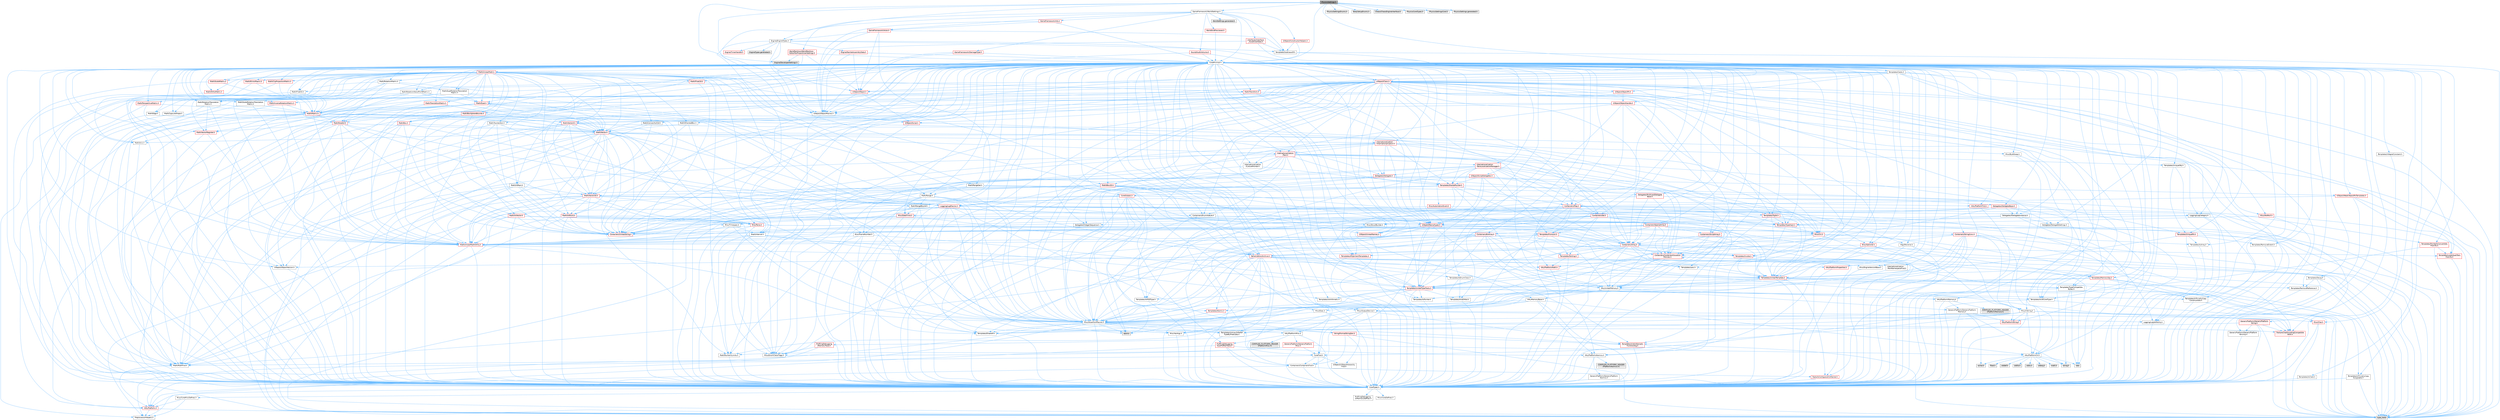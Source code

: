 digraph "PhysicsSettings.h"
{
 // INTERACTIVE_SVG=YES
 // LATEX_PDF_SIZE
  bgcolor="transparent";
  edge [fontname=Helvetica,fontsize=10,labelfontname=Helvetica,labelfontsize=10];
  node [fontname=Helvetica,fontsize=10,shape=box,height=0.2,width=0.4];
  Node1 [id="Node000001",label="PhysicsSettings.h",height=0.2,width=0.4,color="gray40", fillcolor="grey60", style="filled", fontcolor="black",tooltip=" "];
  Node1 -> Node2 [id="edge1_Node000001_Node000002",color="steelblue1",style="solid",tooltip=" "];
  Node2 [id="Node000002",label="CoreMinimal.h",height=0.2,width=0.4,color="grey40", fillcolor="white", style="filled",URL="$d7/d67/CoreMinimal_8h.html",tooltip=" "];
  Node2 -> Node3 [id="edge2_Node000002_Node000003",color="steelblue1",style="solid",tooltip=" "];
  Node3 [id="Node000003",label="CoreTypes.h",height=0.2,width=0.4,color="grey40", fillcolor="white", style="filled",URL="$dc/dec/CoreTypes_8h.html",tooltip=" "];
  Node3 -> Node4 [id="edge3_Node000003_Node000004",color="steelblue1",style="solid",tooltip=" "];
  Node4 [id="Node000004",label="HAL/Platform.h",height=0.2,width=0.4,color="red", fillcolor="#FFF0F0", style="filled",URL="$d9/dd0/Platform_8h.html",tooltip=" "];
  Node4 -> Node7 [id="edge4_Node000004_Node000007",color="steelblue1",style="solid",tooltip=" "];
  Node7 [id="Node000007",label="type_traits",height=0.2,width=0.4,color="grey60", fillcolor="#E0E0E0", style="filled",tooltip=" "];
  Node4 -> Node8 [id="edge5_Node000004_Node000008",color="steelblue1",style="solid",tooltip=" "];
  Node8 [id="Node000008",label="PreprocessorHelpers.h",height=0.2,width=0.4,color="grey40", fillcolor="white", style="filled",URL="$db/ddb/PreprocessorHelpers_8h.html",tooltip=" "];
  Node3 -> Node14 [id="edge6_Node000003_Node000014",color="steelblue1",style="solid",tooltip=" "];
  Node14 [id="Node000014",label="ProfilingDebugging\l/UMemoryDefines.h",height=0.2,width=0.4,color="grey40", fillcolor="white", style="filled",URL="$d2/da2/UMemoryDefines_8h.html",tooltip=" "];
  Node3 -> Node15 [id="edge7_Node000003_Node000015",color="steelblue1",style="solid",tooltip=" "];
  Node15 [id="Node000015",label="Misc/CoreMiscDefines.h",height=0.2,width=0.4,color="grey40", fillcolor="white", style="filled",URL="$da/d38/CoreMiscDefines_8h.html",tooltip=" "];
  Node15 -> Node4 [id="edge8_Node000015_Node000004",color="steelblue1",style="solid",tooltip=" "];
  Node15 -> Node8 [id="edge9_Node000015_Node000008",color="steelblue1",style="solid",tooltip=" "];
  Node3 -> Node16 [id="edge10_Node000003_Node000016",color="steelblue1",style="solid",tooltip=" "];
  Node16 [id="Node000016",label="Misc/CoreDefines.h",height=0.2,width=0.4,color="grey40", fillcolor="white", style="filled",URL="$d3/dd2/CoreDefines_8h.html",tooltip=" "];
  Node2 -> Node17 [id="edge11_Node000002_Node000017",color="steelblue1",style="solid",tooltip=" "];
  Node17 [id="Node000017",label="CoreFwd.h",height=0.2,width=0.4,color="grey40", fillcolor="white", style="filled",URL="$d1/d1e/CoreFwd_8h.html",tooltip=" "];
  Node17 -> Node3 [id="edge12_Node000017_Node000003",color="steelblue1",style="solid",tooltip=" "];
  Node17 -> Node18 [id="edge13_Node000017_Node000018",color="steelblue1",style="solid",tooltip=" "];
  Node18 [id="Node000018",label="Containers/ContainersFwd.h",height=0.2,width=0.4,color="grey40", fillcolor="white", style="filled",URL="$d4/d0a/ContainersFwd_8h.html",tooltip=" "];
  Node18 -> Node4 [id="edge14_Node000018_Node000004",color="steelblue1",style="solid",tooltip=" "];
  Node18 -> Node3 [id="edge15_Node000018_Node000003",color="steelblue1",style="solid",tooltip=" "];
  Node18 -> Node19 [id="edge16_Node000018_Node000019",color="steelblue1",style="solid",tooltip=" "];
  Node19 [id="Node000019",label="Traits/IsContiguousContainer.h",height=0.2,width=0.4,color="red", fillcolor="#FFF0F0", style="filled",URL="$d5/d3c/IsContiguousContainer_8h.html",tooltip=" "];
  Node19 -> Node3 [id="edge17_Node000019_Node000003",color="steelblue1",style="solid",tooltip=" "];
  Node17 -> Node22 [id="edge18_Node000017_Node000022",color="steelblue1",style="solid",tooltip=" "];
  Node22 [id="Node000022",label="Math/MathFwd.h",height=0.2,width=0.4,color="grey40", fillcolor="white", style="filled",URL="$d2/d10/MathFwd_8h.html",tooltip=" "];
  Node22 -> Node4 [id="edge19_Node000022_Node000004",color="steelblue1",style="solid",tooltip=" "];
  Node17 -> Node23 [id="edge20_Node000017_Node000023",color="steelblue1",style="solid",tooltip=" "];
  Node23 [id="Node000023",label="UObject/UObjectHierarchy\lFwd.h",height=0.2,width=0.4,color="grey40", fillcolor="white", style="filled",URL="$d3/d13/UObjectHierarchyFwd_8h.html",tooltip=" "];
  Node2 -> Node23 [id="edge21_Node000002_Node000023",color="steelblue1",style="solid",tooltip=" "];
  Node2 -> Node18 [id="edge22_Node000002_Node000018",color="steelblue1",style="solid",tooltip=" "];
  Node2 -> Node24 [id="edge23_Node000002_Node000024",color="steelblue1",style="solid",tooltip=" "];
  Node24 [id="Node000024",label="Misc/VarArgs.h",height=0.2,width=0.4,color="grey40", fillcolor="white", style="filled",URL="$d5/d6f/VarArgs_8h.html",tooltip=" "];
  Node24 -> Node3 [id="edge24_Node000024_Node000003",color="steelblue1",style="solid",tooltip=" "];
  Node2 -> Node25 [id="edge25_Node000002_Node000025",color="steelblue1",style="solid",tooltip=" "];
  Node25 [id="Node000025",label="Logging/LogVerbosity.h",height=0.2,width=0.4,color="grey40", fillcolor="white", style="filled",URL="$d2/d8f/LogVerbosity_8h.html",tooltip=" "];
  Node25 -> Node3 [id="edge26_Node000025_Node000003",color="steelblue1",style="solid",tooltip=" "];
  Node2 -> Node26 [id="edge27_Node000002_Node000026",color="steelblue1",style="solid",tooltip=" "];
  Node26 [id="Node000026",label="Misc/OutputDevice.h",height=0.2,width=0.4,color="grey40", fillcolor="white", style="filled",URL="$d7/d32/OutputDevice_8h.html",tooltip=" "];
  Node26 -> Node17 [id="edge28_Node000026_Node000017",color="steelblue1",style="solid",tooltip=" "];
  Node26 -> Node3 [id="edge29_Node000026_Node000003",color="steelblue1",style="solid",tooltip=" "];
  Node26 -> Node25 [id="edge30_Node000026_Node000025",color="steelblue1",style="solid",tooltip=" "];
  Node26 -> Node24 [id="edge31_Node000026_Node000024",color="steelblue1",style="solid",tooltip=" "];
  Node26 -> Node27 [id="edge32_Node000026_Node000027",color="steelblue1",style="solid",tooltip=" "];
  Node27 [id="Node000027",label="Templates/IsArrayOrRefOf\lTypeByPredicate.h",height=0.2,width=0.4,color="grey40", fillcolor="white", style="filled",URL="$d6/da1/IsArrayOrRefOfTypeByPredicate_8h.html",tooltip=" "];
  Node27 -> Node3 [id="edge33_Node000027_Node000003",color="steelblue1",style="solid",tooltip=" "];
  Node26 -> Node28 [id="edge34_Node000026_Node000028",color="steelblue1",style="solid",tooltip=" "];
  Node28 [id="Node000028",label="Templates/IsValidVariadic\lFunctionArg.h",height=0.2,width=0.4,color="red", fillcolor="#FFF0F0", style="filled",URL="$d0/dc8/IsValidVariadicFunctionArg_8h.html",tooltip=" "];
  Node28 -> Node3 [id="edge35_Node000028_Node000003",color="steelblue1",style="solid",tooltip=" "];
  Node28 -> Node7 [id="edge36_Node000028_Node000007",color="steelblue1",style="solid",tooltip=" "];
  Node26 -> Node30 [id="edge37_Node000026_Node000030",color="steelblue1",style="solid",tooltip=" "];
  Node30 [id="Node000030",label="Traits/IsCharEncodingCompatible\lWith.h",height=0.2,width=0.4,color="red", fillcolor="#FFF0F0", style="filled",URL="$df/dd1/IsCharEncodingCompatibleWith_8h.html",tooltip=" "];
  Node30 -> Node7 [id="edge38_Node000030_Node000007",color="steelblue1",style="solid",tooltip=" "];
  Node2 -> Node32 [id="edge39_Node000002_Node000032",color="steelblue1",style="solid",tooltip=" "];
  Node32 [id="Node000032",label="HAL/PlatformCrt.h",height=0.2,width=0.4,color="grey40", fillcolor="white", style="filled",URL="$d8/d75/PlatformCrt_8h.html",tooltip=" "];
  Node32 -> Node33 [id="edge40_Node000032_Node000033",color="steelblue1",style="solid",tooltip=" "];
  Node33 [id="Node000033",label="new",height=0.2,width=0.4,color="grey60", fillcolor="#E0E0E0", style="filled",tooltip=" "];
  Node32 -> Node34 [id="edge41_Node000032_Node000034",color="steelblue1",style="solid",tooltip=" "];
  Node34 [id="Node000034",label="wchar.h",height=0.2,width=0.4,color="grey60", fillcolor="#E0E0E0", style="filled",tooltip=" "];
  Node32 -> Node35 [id="edge42_Node000032_Node000035",color="steelblue1",style="solid",tooltip=" "];
  Node35 [id="Node000035",label="stddef.h",height=0.2,width=0.4,color="grey60", fillcolor="#E0E0E0", style="filled",tooltip=" "];
  Node32 -> Node36 [id="edge43_Node000032_Node000036",color="steelblue1",style="solid",tooltip=" "];
  Node36 [id="Node000036",label="stdlib.h",height=0.2,width=0.4,color="grey60", fillcolor="#E0E0E0", style="filled",tooltip=" "];
  Node32 -> Node37 [id="edge44_Node000032_Node000037",color="steelblue1",style="solid",tooltip=" "];
  Node37 [id="Node000037",label="stdio.h",height=0.2,width=0.4,color="grey60", fillcolor="#E0E0E0", style="filled",tooltip=" "];
  Node32 -> Node38 [id="edge45_Node000032_Node000038",color="steelblue1",style="solid",tooltip=" "];
  Node38 [id="Node000038",label="stdarg.h",height=0.2,width=0.4,color="grey60", fillcolor="#E0E0E0", style="filled",tooltip=" "];
  Node32 -> Node39 [id="edge46_Node000032_Node000039",color="steelblue1",style="solid",tooltip=" "];
  Node39 [id="Node000039",label="math.h",height=0.2,width=0.4,color="grey60", fillcolor="#E0E0E0", style="filled",tooltip=" "];
  Node32 -> Node40 [id="edge47_Node000032_Node000040",color="steelblue1",style="solid",tooltip=" "];
  Node40 [id="Node000040",label="float.h",height=0.2,width=0.4,color="grey60", fillcolor="#E0E0E0", style="filled",tooltip=" "];
  Node32 -> Node41 [id="edge48_Node000032_Node000041",color="steelblue1",style="solid",tooltip=" "];
  Node41 [id="Node000041",label="string.h",height=0.2,width=0.4,color="grey60", fillcolor="#E0E0E0", style="filled",tooltip=" "];
  Node2 -> Node42 [id="edge49_Node000002_Node000042",color="steelblue1",style="solid",tooltip=" "];
  Node42 [id="Node000042",label="HAL/PlatformMisc.h",height=0.2,width=0.4,color="grey40", fillcolor="white", style="filled",URL="$d0/df5/PlatformMisc_8h.html",tooltip=" "];
  Node42 -> Node3 [id="edge50_Node000042_Node000003",color="steelblue1",style="solid",tooltip=" "];
  Node42 -> Node43 [id="edge51_Node000042_Node000043",color="steelblue1",style="solid",tooltip=" "];
  Node43 [id="Node000043",label="GenericPlatform/GenericPlatform\lMisc.h",height=0.2,width=0.4,color="red", fillcolor="#FFF0F0", style="filled",URL="$db/d9a/GenericPlatformMisc_8h.html",tooltip=" "];
  Node43 -> Node17 [id="edge52_Node000043_Node000017",color="steelblue1",style="solid",tooltip=" "];
  Node43 -> Node3 [id="edge53_Node000043_Node000003",color="steelblue1",style="solid",tooltip=" "];
  Node43 -> Node32 [id="edge54_Node000043_Node000032",color="steelblue1",style="solid",tooltip=" "];
  Node43 -> Node47 [id="edge55_Node000043_Node000047",color="steelblue1",style="solid",tooltip=" "];
  Node47 [id="Node000047",label="Math/NumericLimits.h",height=0.2,width=0.4,color="grey40", fillcolor="white", style="filled",URL="$df/d1b/NumericLimits_8h.html",tooltip=" "];
  Node47 -> Node3 [id="edge56_Node000047_Node000003",color="steelblue1",style="solid",tooltip=" "];
  Node43 -> Node49 [id="edge57_Node000043_Node000049",color="steelblue1",style="solid",tooltip=" "];
  Node49 [id="Node000049",label="Misc/EnumClassFlags.h",height=0.2,width=0.4,color="grey40", fillcolor="white", style="filled",URL="$d8/de7/EnumClassFlags_8h.html",tooltip=" "];
  Node42 -> Node52 [id="edge58_Node000042_Node000052",color="steelblue1",style="solid",tooltip=" "];
  Node52 [id="Node000052",label="COMPILED_PLATFORM_HEADER\l(PlatformMisc.h)",height=0.2,width=0.4,color="grey60", fillcolor="#E0E0E0", style="filled",tooltip=" "];
  Node42 -> Node53 [id="edge59_Node000042_Node000053",color="steelblue1",style="solid",tooltip=" "];
  Node53 [id="Node000053",label="ProfilingDebugging\l/CpuProfilerTrace.h",height=0.2,width=0.4,color="red", fillcolor="#FFF0F0", style="filled",URL="$da/dcb/CpuProfilerTrace_8h.html",tooltip=" "];
  Node53 -> Node3 [id="edge60_Node000053_Node000003",color="steelblue1",style="solid",tooltip=" "];
  Node53 -> Node18 [id="edge61_Node000053_Node000018",color="steelblue1",style="solid",tooltip=" "];
  Node53 -> Node54 [id="edge62_Node000053_Node000054",color="steelblue1",style="solid",tooltip=" "];
  Node54 [id="Node000054",label="HAL/PlatformAtomics.h",height=0.2,width=0.4,color="grey40", fillcolor="white", style="filled",URL="$d3/d36/PlatformAtomics_8h.html",tooltip=" "];
  Node54 -> Node3 [id="edge63_Node000054_Node000003",color="steelblue1",style="solid",tooltip=" "];
  Node54 -> Node55 [id="edge64_Node000054_Node000055",color="steelblue1",style="solid",tooltip=" "];
  Node55 [id="Node000055",label="GenericPlatform/GenericPlatform\lAtomics.h",height=0.2,width=0.4,color="grey40", fillcolor="white", style="filled",URL="$da/d72/GenericPlatformAtomics_8h.html",tooltip=" "];
  Node55 -> Node3 [id="edge65_Node000055_Node000003",color="steelblue1",style="solid",tooltip=" "];
  Node54 -> Node56 [id="edge66_Node000054_Node000056",color="steelblue1",style="solid",tooltip=" "];
  Node56 [id="Node000056",label="COMPILED_PLATFORM_HEADER\l(PlatformAtomics.h)",height=0.2,width=0.4,color="grey60", fillcolor="#E0E0E0", style="filled",tooltip=" "];
  Node53 -> Node8 [id="edge67_Node000053_Node000008",color="steelblue1",style="solid",tooltip=" "];
  Node2 -> Node61 [id="edge68_Node000002_Node000061",color="steelblue1",style="solid",tooltip=" "];
  Node61 [id="Node000061",label="Misc/AssertionMacros.h",height=0.2,width=0.4,color="grey40", fillcolor="white", style="filled",URL="$d0/dfa/AssertionMacros_8h.html",tooltip=" "];
  Node61 -> Node3 [id="edge69_Node000061_Node000003",color="steelblue1",style="solid",tooltip=" "];
  Node61 -> Node4 [id="edge70_Node000061_Node000004",color="steelblue1",style="solid",tooltip=" "];
  Node61 -> Node42 [id="edge71_Node000061_Node000042",color="steelblue1",style="solid",tooltip=" "];
  Node61 -> Node8 [id="edge72_Node000061_Node000008",color="steelblue1",style="solid",tooltip=" "];
  Node61 -> Node62 [id="edge73_Node000061_Node000062",color="steelblue1",style="solid",tooltip=" "];
  Node62 [id="Node000062",label="Templates/EnableIf.h",height=0.2,width=0.4,color="grey40", fillcolor="white", style="filled",URL="$d7/d60/EnableIf_8h.html",tooltip=" "];
  Node62 -> Node3 [id="edge74_Node000062_Node000003",color="steelblue1",style="solid",tooltip=" "];
  Node61 -> Node27 [id="edge75_Node000061_Node000027",color="steelblue1",style="solid",tooltip=" "];
  Node61 -> Node28 [id="edge76_Node000061_Node000028",color="steelblue1",style="solid",tooltip=" "];
  Node61 -> Node30 [id="edge77_Node000061_Node000030",color="steelblue1",style="solid",tooltip=" "];
  Node61 -> Node24 [id="edge78_Node000061_Node000024",color="steelblue1",style="solid",tooltip=" "];
  Node61 -> Node63 [id="edge79_Node000061_Node000063",color="steelblue1",style="solid",tooltip=" "];
  Node63 [id="Node000063",label="String/FormatStringSan.h",height=0.2,width=0.4,color="red", fillcolor="#FFF0F0", style="filled",URL="$d3/d8b/FormatStringSan_8h.html",tooltip=" "];
  Node63 -> Node7 [id="edge80_Node000063_Node000007",color="steelblue1",style="solid",tooltip=" "];
  Node63 -> Node3 [id="edge81_Node000063_Node000003",color="steelblue1",style="solid",tooltip=" "];
  Node63 -> Node28 [id="edge82_Node000063_Node000028",color="steelblue1",style="solid",tooltip=" "];
  Node63 -> Node18 [id="edge83_Node000063_Node000018",color="steelblue1",style="solid",tooltip=" "];
  Node61 -> Node69 [id="edge84_Node000061_Node000069",color="steelblue1",style="solid",tooltip=" "];
  Node69 [id="Node000069",label="atomic",height=0.2,width=0.4,color="grey60", fillcolor="#E0E0E0", style="filled",tooltip=" "];
  Node2 -> Node70 [id="edge85_Node000002_Node000070",color="steelblue1",style="solid",tooltip=" "];
  Node70 [id="Node000070",label="Templates/IsPointer.h",height=0.2,width=0.4,color="grey40", fillcolor="white", style="filled",URL="$d7/d05/IsPointer_8h.html",tooltip=" "];
  Node70 -> Node3 [id="edge86_Node000070_Node000003",color="steelblue1",style="solid",tooltip=" "];
  Node2 -> Node71 [id="edge87_Node000002_Node000071",color="steelblue1",style="solid",tooltip=" "];
  Node71 [id="Node000071",label="HAL/PlatformMemory.h",height=0.2,width=0.4,color="grey40", fillcolor="white", style="filled",URL="$de/d68/PlatformMemory_8h.html",tooltip=" "];
  Node71 -> Node3 [id="edge88_Node000071_Node000003",color="steelblue1",style="solid",tooltip=" "];
  Node71 -> Node72 [id="edge89_Node000071_Node000072",color="steelblue1",style="solid",tooltip=" "];
  Node72 [id="Node000072",label="GenericPlatform/GenericPlatform\lMemory.h",height=0.2,width=0.4,color="grey40", fillcolor="white", style="filled",URL="$dd/d22/GenericPlatformMemory_8h.html",tooltip=" "];
  Node72 -> Node17 [id="edge90_Node000072_Node000017",color="steelblue1",style="solid",tooltip=" "];
  Node72 -> Node3 [id="edge91_Node000072_Node000003",color="steelblue1",style="solid",tooltip=" "];
  Node72 -> Node73 [id="edge92_Node000072_Node000073",color="steelblue1",style="solid",tooltip=" "];
  Node73 [id="Node000073",label="HAL/PlatformString.h",height=0.2,width=0.4,color="red", fillcolor="#FFF0F0", style="filled",URL="$db/db5/PlatformString_8h.html",tooltip=" "];
  Node73 -> Node3 [id="edge93_Node000073_Node000003",color="steelblue1",style="solid",tooltip=" "];
  Node72 -> Node41 [id="edge94_Node000072_Node000041",color="steelblue1",style="solid",tooltip=" "];
  Node72 -> Node34 [id="edge95_Node000072_Node000034",color="steelblue1",style="solid",tooltip=" "];
  Node71 -> Node75 [id="edge96_Node000071_Node000075",color="steelblue1",style="solid",tooltip=" "];
  Node75 [id="Node000075",label="COMPILED_PLATFORM_HEADER\l(PlatformMemory.h)",height=0.2,width=0.4,color="grey60", fillcolor="#E0E0E0", style="filled",tooltip=" "];
  Node2 -> Node54 [id="edge97_Node000002_Node000054",color="steelblue1",style="solid",tooltip=" "];
  Node2 -> Node76 [id="edge98_Node000002_Node000076",color="steelblue1",style="solid",tooltip=" "];
  Node76 [id="Node000076",label="Misc/Exec.h",height=0.2,width=0.4,color="grey40", fillcolor="white", style="filled",URL="$de/ddb/Exec_8h.html",tooltip=" "];
  Node76 -> Node3 [id="edge99_Node000076_Node000003",color="steelblue1",style="solid",tooltip=" "];
  Node76 -> Node61 [id="edge100_Node000076_Node000061",color="steelblue1",style="solid",tooltip=" "];
  Node2 -> Node77 [id="edge101_Node000002_Node000077",color="steelblue1",style="solid",tooltip=" "];
  Node77 [id="Node000077",label="HAL/MemoryBase.h",height=0.2,width=0.4,color="grey40", fillcolor="white", style="filled",URL="$d6/d9f/MemoryBase_8h.html",tooltip=" "];
  Node77 -> Node3 [id="edge102_Node000077_Node000003",color="steelblue1",style="solid",tooltip=" "];
  Node77 -> Node54 [id="edge103_Node000077_Node000054",color="steelblue1",style="solid",tooltip=" "];
  Node77 -> Node32 [id="edge104_Node000077_Node000032",color="steelblue1",style="solid",tooltip=" "];
  Node77 -> Node76 [id="edge105_Node000077_Node000076",color="steelblue1",style="solid",tooltip=" "];
  Node77 -> Node26 [id="edge106_Node000077_Node000026",color="steelblue1",style="solid",tooltip=" "];
  Node77 -> Node78 [id="edge107_Node000077_Node000078",color="steelblue1",style="solid",tooltip=" "];
  Node78 [id="Node000078",label="Templates/Atomic.h",height=0.2,width=0.4,color="red", fillcolor="#FFF0F0", style="filled",URL="$d3/d91/Atomic_8h.html",tooltip=" "];
  Node78 -> Node69 [id="edge108_Node000078_Node000069",color="steelblue1",style="solid",tooltip=" "];
  Node2 -> Node87 [id="edge109_Node000002_Node000087",color="steelblue1",style="solid",tooltip=" "];
  Node87 [id="Node000087",label="HAL/UnrealMemory.h",height=0.2,width=0.4,color="grey40", fillcolor="white", style="filled",URL="$d9/d96/UnrealMemory_8h.html",tooltip=" "];
  Node87 -> Node3 [id="edge110_Node000087_Node000003",color="steelblue1",style="solid",tooltip=" "];
  Node87 -> Node72 [id="edge111_Node000087_Node000072",color="steelblue1",style="solid",tooltip=" "];
  Node87 -> Node77 [id="edge112_Node000087_Node000077",color="steelblue1",style="solid",tooltip=" "];
  Node87 -> Node71 [id="edge113_Node000087_Node000071",color="steelblue1",style="solid",tooltip=" "];
  Node87 -> Node88 [id="edge114_Node000087_Node000088",color="steelblue1",style="solid",tooltip=" "];
  Node88 [id="Node000088",label="ProfilingDebugging\l/MemoryTrace.h",height=0.2,width=0.4,color="red", fillcolor="#FFF0F0", style="filled",URL="$da/dd7/MemoryTrace_8h.html",tooltip=" "];
  Node88 -> Node4 [id="edge115_Node000088_Node000004",color="steelblue1",style="solid",tooltip=" "];
  Node88 -> Node49 [id="edge116_Node000088_Node000049",color="steelblue1",style="solid",tooltip=" "];
  Node87 -> Node70 [id="edge117_Node000087_Node000070",color="steelblue1",style="solid",tooltip=" "];
  Node2 -> Node89 [id="edge118_Node000002_Node000089",color="steelblue1",style="solid",tooltip=" "];
  Node89 [id="Node000089",label="Templates/IsArithmetic.h",height=0.2,width=0.4,color="grey40", fillcolor="white", style="filled",URL="$d2/d5d/IsArithmetic_8h.html",tooltip=" "];
  Node89 -> Node3 [id="edge119_Node000089_Node000003",color="steelblue1",style="solid",tooltip=" "];
  Node2 -> Node83 [id="edge120_Node000002_Node000083",color="steelblue1",style="solid",tooltip=" "];
  Node83 [id="Node000083",label="Templates/AndOrNot.h",height=0.2,width=0.4,color="grey40", fillcolor="white", style="filled",URL="$db/d0a/AndOrNot_8h.html",tooltip=" "];
  Node83 -> Node3 [id="edge121_Node000083_Node000003",color="steelblue1",style="solid",tooltip=" "];
  Node2 -> Node90 [id="edge122_Node000002_Node000090",color="steelblue1",style="solid",tooltip=" "];
  Node90 [id="Node000090",label="Templates/IsPODType.h",height=0.2,width=0.4,color="grey40", fillcolor="white", style="filled",URL="$d7/db1/IsPODType_8h.html",tooltip=" "];
  Node90 -> Node3 [id="edge123_Node000090_Node000003",color="steelblue1",style="solid",tooltip=" "];
  Node2 -> Node91 [id="edge124_Node000002_Node000091",color="steelblue1",style="solid",tooltip=" "];
  Node91 [id="Node000091",label="Templates/IsUECoreType.h",height=0.2,width=0.4,color="grey40", fillcolor="white", style="filled",URL="$d1/db8/IsUECoreType_8h.html",tooltip=" "];
  Node91 -> Node3 [id="edge125_Node000091_Node000003",color="steelblue1",style="solid",tooltip=" "];
  Node91 -> Node7 [id="edge126_Node000091_Node000007",color="steelblue1",style="solid",tooltip=" "];
  Node2 -> Node84 [id="edge127_Node000002_Node000084",color="steelblue1",style="solid",tooltip=" "];
  Node84 [id="Node000084",label="Templates/IsTriviallyCopy\lConstructible.h",height=0.2,width=0.4,color="grey40", fillcolor="white", style="filled",URL="$d3/d78/IsTriviallyCopyConstructible_8h.html",tooltip=" "];
  Node84 -> Node3 [id="edge128_Node000084_Node000003",color="steelblue1",style="solid",tooltip=" "];
  Node84 -> Node7 [id="edge129_Node000084_Node000007",color="steelblue1",style="solid",tooltip=" "];
  Node2 -> Node92 [id="edge130_Node000002_Node000092",color="steelblue1",style="solid",tooltip=" "];
  Node92 [id="Node000092",label="Templates/UnrealTypeTraits.h",height=0.2,width=0.4,color="red", fillcolor="#FFF0F0", style="filled",URL="$d2/d2d/UnrealTypeTraits_8h.html",tooltip=" "];
  Node92 -> Node3 [id="edge131_Node000092_Node000003",color="steelblue1",style="solid",tooltip=" "];
  Node92 -> Node70 [id="edge132_Node000092_Node000070",color="steelblue1",style="solid",tooltip=" "];
  Node92 -> Node61 [id="edge133_Node000092_Node000061",color="steelblue1",style="solid",tooltip=" "];
  Node92 -> Node83 [id="edge134_Node000092_Node000083",color="steelblue1",style="solid",tooltip=" "];
  Node92 -> Node62 [id="edge135_Node000092_Node000062",color="steelblue1",style="solid",tooltip=" "];
  Node92 -> Node89 [id="edge136_Node000092_Node000089",color="steelblue1",style="solid",tooltip=" "];
  Node92 -> Node90 [id="edge137_Node000092_Node000090",color="steelblue1",style="solid",tooltip=" "];
  Node92 -> Node91 [id="edge138_Node000092_Node000091",color="steelblue1",style="solid",tooltip=" "];
  Node92 -> Node84 [id="edge139_Node000092_Node000084",color="steelblue1",style="solid",tooltip=" "];
  Node2 -> Node62 [id="edge140_Node000002_Node000062",color="steelblue1",style="solid",tooltip=" "];
  Node2 -> Node94 [id="edge141_Node000002_Node000094",color="steelblue1",style="solid",tooltip=" "];
  Node94 [id="Node000094",label="Templates/RemoveReference.h",height=0.2,width=0.4,color="grey40", fillcolor="white", style="filled",URL="$da/dbe/RemoveReference_8h.html",tooltip=" "];
  Node94 -> Node3 [id="edge142_Node000094_Node000003",color="steelblue1",style="solid",tooltip=" "];
  Node2 -> Node95 [id="edge143_Node000002_Node000095",color="steelblue1",style="solid",tooltip=" "];
  Node95 [id="Node000095",label="Templates/IntegralConstant.h",height=0.2,width=0.4,color="grey40", fillcolor="white", style="filled",URL="$db/d1b/IntegralConstant_8h.html",tooltip=" "];
  Node95 -> Node3 [id="edge144_Node000095_Node000003",color="steelblue1",style="solid",tooltip=" "];
  Node2 -> Node96 [id="edge145_Node000002_Node000096",color="steelblue1",style="solid",tooltip=" "];
  Node96 [id="Node000096",label="Templates/IsClass.h",height=0.2,width=0.4,color="grey40", fillcolor="white", style="filled",URL="$db/dcb/IsClass_8h.html",tooltip=" "];
  Node96 -> Node3 [id="edge146_Node000096_Node000003",color="steelblue1",style="solid",tooltip=" "];
  Node2 -> Node97 [id="edge147_Node000002_Node000097",color="steelblue1",style="solid",tooltip=" "];
  Node97 [id="Node000097",label="Templates/TypeCompatible\lBytes.h",height=0.2,width=0.4,color="grey40", fillcolor="white", style="filled",URL="$df/d0a/TypeCompatibleBytes_8h.html",tooltip=" "];
  Node97 -> Node3 [id="edge148_Node000097_Node000003",color="steelblue1",style="solid",tooltip=" "];
  Node97 -> Node41 [id="edge149_Node000097_Node000041",color="steelblue1",style="solid",tooltip=" "];
  Node97 -> Node33 [id="edge150_Node000097_Node000033",color="steelblue1",style="solid",tooltip=" "];
  Node97 -> Node7 [id="edge151_Node000097_Node000007",color="steelblue1",style="solid",tooltip=" "];
  Node2 -> Node19 [id="edge152_Node000002_Node000019",color="steelblue1",style="solid",tooltip=" "];
  Node2 -> Node98 [id="edge153_Node000002_Node000098",color="steelblue1",style="solid",tooltip=" "];
  Node98 [id="Node000098",label="Templates/UnrealTemplate.h",height=0.2,width=0.4,color="red", fillcolor="#FFF0F0", style="filled",URL="$d4/d24/UnrealTemplate_8h.html",tooltip=" "];
  Node98 -> Node3 [id="edge154_Node000098_Node000003",color="steelblue1",style="solid",tooltip=" "];
  Node98 -> Node70 [id="edge155_Node000098_Node000070",color="steelblue1",style="solid",tooltip=" "];
  Node98 -> Node87 [id="edge156_Node000098_Node000087",color="steelblue1",style="solid",tooltip=" "];
  Node98 -> Node92 [id="edge157_Node000098_Node000092",color="steelblue1",style="solid",tooltip=" "];
  Node98 -> Node94 [id="edge158_Node000098_Node000094",color="steelblue1",style="solid",tooltip=" "];
  Node98 -> Node97 [id="edge159_Node000098_Node000097",color="steelblue1",style="solid",tooltip=" "];
  Node98 -> Node19 [id="edge160_Node000098_Node000019",color="steelblue1",style="solid",tooltip=" "];
  Node98 -> Node7 [id="edge161_Node000098_Node000007",color="steelblue1",style="solid",tooltip=" "];
  Node2 -> Node47 [id="edge162_Node000002_Node000047",color="steelblue1",style="solid",tooltip=" "];
  Node2 -> Node102 [id="edge163_Node000002_Node000102",color="steelblue1",style="solid",tooltip=" "];
  Node102 [id="Node000102",label="HAL/PlatformMath.h",height=0.2,width=0.4,color="red", fillcolor="#FFF0F0", style="filled",URL="$dc/d53/PlatformMath_8h.html",tooltip=" "];
  Node102 -> Node3 [id="edge164_Node000102_Node000003",color="steelblue1",style="solid",tooltip=" "];
  Node2 -> Node85 [id="edge165_Node000002_Node000085",color="steelblue1",style="solid",tooltip=" "];
  Node85 [id="Node000085",label="Templates/IsTriviallyCopy\lAssignable.h",height=0.2,width=0.4,color="grey40", fillcolor="white", style="filled",URL="$d2/df2/IsTriviallyCopyAssignable_8h.html",tooltip=" "];
  Node85 -> Node3 [id="edge166_Node000085_Node000003",color="steelblue1",style="solid",tooltip=" "];
  Node85 -> Node7 [id="edge167_Node000085_Node000007",color="steelblue1",style="solid",tooltip=" "];
  Node2 -> Node110 [id="edge168_Node000002_Node000110",color="steelblue1",style="solid",tooltip=" "];
  Node110 [id="Node000110",label="Templates/MemoryOps.h",height=0.2,width=0.4,color="red", fillcolor="#FFF0F0", style="filled",URL="$db/dea/MemoryOps_8h.html",tooltip=" "];
  Node110 -> Node3 [id="edge169_Node000110_Node000003",color="steelblue1",style="solid",tooltip=" "];
  Node110 -> Node87 [id="edge170_Node000110_Node000087",color="steelblue1",style="solid",tooltip=" "];
  Node110 -> Node85 [id="edge171_Node000110_Node000085",color="steelblue1",style="solid",tooltip=" "];
  Node110 -> Node84 [id="edge172_Node000110_Node000084",color="steelblue1",style="solid",tooltip=" "];
  Node110 -> Node92 [id="edge173_Node000110_Node000092",color="steelblue1",style="solid",tooltip=" "];
  Node110 -> Node33 [id="edge174_Node000110_Node000033",color="steelblue1",style="solid",tooltip=" "];
  Node110 -> Node7 [id="edge175_Node000110_Node000007",color="steelblue1",style="solid",tooltip=" "];
  Node2 -> Node111 [id="edge176_Node000002_Node000111",color="steelblue1",style="solid",tooltip=" "];
  Node111 [id="Node000111",label="Containers/ContainerAllocation\lPolicies.h",height=0.2,width=0.4,color="red", fillcolor="#FFF0F0", style="filled",URL="$d7/dff/ContainerAllocationPolicies_8h.html",tooltip=" "];
  Node111 -> Node3 [id="edge177_Node000111_Node000003",color="steelblue1",style="solid",tooltip=" "];
  Node111 -> Node111 [id="edge178_Node000111_Node000111",color="steelblue1",style="solid",tooltip=" "];
  Node111 -> Node102 [id="edge179_Node000111_Node000102",color="steelblue1",style="solid",tooltip=" "];
  Node111 -> Node87 [id="edge180_Node000111_Node000087",color="steelblue1",style="solid",tooltip=" "];
  Node111 -> Node47 [id="edge181_Node000111_Node000047",color="steelblue1",style="solid",tooltip=" "];
  Node111 -> Node61 [id="edge182_Node000111_Node000061",color="steelblue1",style="solid",tooltip=" "];
  Node111 -> Node110 [id="edge183_Node000111_Node000110",color="steelblue1",style="solid",tooltip=" "];
  Node111 -> Node97 [id="edge184_Node000111_Node000097",color="steelblue1",style="solid",tooltip=" "];
  Node111 -> Node7 [id="edge185_Node000111_Node000007",color="steelblue1",style="solid",tooltip=" "];
  Node2 -> Node114 [id="edge186_Node000002_Node000114",color="steelblue1",style="solid",tooltip=" "];
  Node114 [id="Node000114",label="Templates/IsEnumClass.h",height=0.2,width=0.4,color="grey40", fillcolor="white", style="filled",URL="$d7/d15/IsEnumClass_8h.html",tooltip=" "];
  Node114 -> Node3 [id="edge187_Node000114_Node000003",color="steelblue1",style="solid",tooltip=" "];
  Node114 -> Node83 [id="edge188_Node000114_Node000083",color="steelblue1",style="solid",tooltip=" "];
  Node2 -> Node115 [id="edge189_Node000002_Node000115",color="steelblue1",style="solid",tooltip=" "];
  Node115 [id="Node000115",label="HAL/PlatformProperties.h",height=0.2,width=0.4,color="red", fillcolor="#FFF0F0", style="filled",URL="$d9/db0/PlatformProperties_8h.html",tooltip=" "];
  Node115 -> Node3 [id="edge190_Node000115_Node000003",color="steelblue1",style="solid",tooltip=" "];
  Node2 -> Node118 [id="edge191_Node000002_Node000118",color="steelblue1",style="solid",tooltip=" "];
  Node118 [id="Node000118",label="Misc/EngineVersionBase.h",height=0.2,width=0.4,color="grey40", fillcolor="white", style="filled",URL="$d5/d2b/EngineVersionBase_8h.html",tooltip=" "];
  Node118 -> Node3 [id="edge192_Node000118_Node000003",color="steelblue1",style="solid",tooltip=" "];
  Node2 -> Node119 [id="edge193_Node000002_Node000119",color="steelblue1",style="solid",tooltip=" "];
  Node119 [id="Node000119",label="Internationalization\l/TextNamespaceFwd.h",height=0.2,width=0.4,color="grey40", fillcolor="white", style="filled",URL="$d8/d97/TextNamespaceFwd_8h.html",tooltip=" "];
  Node119 -> Node3 [id="edge194_Node000119_Node000003",color="steelblue1",style="solid",tooltip=" "];
  Node2 -> Node120 [id="edge195_Node000002_Node000120",color="steelblue1",style="solid",tooltip=" "];
  Node120 [id="Node000120",label="Serialization/Archive.h",height=0.2,width=0.4,color="red", fillcolor="#FFF0F0", style="filled",URL="$d7/d3b/Archive_8h.html",tooltip=" "];
  Node120 -> Node17 [id="edge196_Node000120_Node000017",color="steelblue1",style="solid",tooltip=" "];
  Node120 -> Node3 [id="edge197_Node000120_Node000003",color="steelblue1",style="solid",tooltip=" "];
  Node120 -> Node115 [id="edge198_Node000120_Node000115",color="steelblue1",style="solid",tooltip=" "];
  Node120 -> Node119 [id="edge199_Node000120_Node000119",color="steelblue1",style="solid",tooltip=" "];
  Node120 -> Node22 [id="edge200_Node000120_Node000022",color="steelblue1",style="solid",tooltip=" "];
  Node120 -> Node61 [id="edge201_Node000120_Node000061",color="steelblue1",style="solid",tooltip=" "];
  Node120 -> Node118 [id="edge202_Node000120_Node000118",color="steelblue1",style="solid",tooltip=" "];
  Node120 -> Node24 [id="edge203_Node000120_Node000024",color="steelblue1",style="solid",tooltip=" "];
  Node120 -> Node62 [id="edge204_Node000120_Node000062",color="steelblue1",style="solid",tooltip=" "];
  Node120 -> Node27 [id="edge205_Node000120_Node000027",color="steelblue1",style="solid",tooltip=" "];
  Node120 -> Node114 [id="edge206_Node000120_Node000114",color="steelblue1",style="solid",tooltip=" "];
  Node120 -> Node28 [id="edge207_Node000120_Node000028",color="steelblue1",style="solid",tooltip=" "];
  Node120 -> Node98 [id="edge208_Node000120_Node000098",color="steelblue1",style="solid",tooltip=" "];
  Node120 -> Node30 [id="edge209_Node000120_Node000030",color="steelblue1",style="solid",tooltip=" "];
  Node120 -> Node123 [id="edge210_Node000120_Node000123",color="steelblue1",style="solid",tooltip=" "];
  Node123 [id="Node000123",label="UObject/ObjectVersion.h",height=0.2,width=0.4,color="grey40", fillcolor="white", style="filled",URL="$da/d63/ObjectVersion_8h.html",tooltip=" "];
  Node123 -> Node3 [id="edge211_Node000123_Node000003",color="steelblue1",style="solid",tooltip=" "];
  Node2 -> Node124 [id="edge212_Node000002_Node000124",color="steelblue1",style="solid",tooltip=" "];
  Node124 [id="Node000124",label="Templates/Less.h",height=0.2,width=0.4,color="grey40", fillcolor="white", style="filled",URL="$de/dc8/Less_8h.html",tooltip=" "];
  Node124 -> Node3 [id="edge213_Node000124_Node000003",color="steelblue1",style="solid",tooltip=" "];
  Node124 -> Node98 [id="edge214_Node000124_Node000098",color="steelblue1",style="solid",tooltip=" "];
  Node2 -> Node125 [id="edge215_Node000002_Node000125",color="steelblue1",style="solid",tooltip=" "];
  Node125 [id="Node000125",label="Templates/Sorting.h",height=0.2,width=0.4,color="red", fillcolor="#FFF0F0", style="filled",URL="$d3/d9e/Sorting_8h.html",tooltip=" "];
  Node125 -> Node3 [id="edge216_Node000125_Node000003",color="steelblue1",style="solid",tooltip=" "];
  Node125 -> Node102 [id="edge217_Node000125_Node000102",color="steelblue1",style="solid",tooltip=" "];
  Node125 -> Node124 [id="edge218_Node000125_Node000124",color="steelblue1",style="solid",tooltip=" "];
  Node2 -> Node136 [id="edge219_Node000002_Node000136",color="steelblue1",style="solid",tooltip=" "];
  Node136 [id="Node000136",label="Misc/Char.h",height=0.2,width=0.4,color="red", fillcolor="#FFF0F0", style="filled",URL="$d0/d58/Char_8h.html",tooltip=" "];
  Node136 -> Node3 [id="edge220_Node000136_Node000003",color="steelblue1",style="solid",tooltip=" "];
  Node136 -> Node7 [id="edge221_Node000136_Node000007",color="steelblue1",style="solid",tooltip=" "];
  Node2 -> Node139 [id="edge222_Node000002_Node000139",color="steelblue1",style="solid",tooltip=" "];
  Node139 [id="Node000139",label="GenericPlatform/GenericPlatform\lStricmp.h",height=0.2,width=0.4,color="grey40", fillcolor="white", style="filled",URL="$d2/d86/GenericPlatformStricmp_8h.html",tooltip=" "];
  Node139 -> Node3 [id="edge223_Node000139_Node000003",color="steelblue1",style="solid",tooltip=" "];
  Node2 -> Node140 [id="edge224_Node000002_Node000140",color="steelblue1",style="solid",tooltip=" "];
  Node140 [id="Node000140",label="GenericPlatform/GenericPlatform\lString.h",height=0.2,width=0.4,color="red", fillcolor="#FFF0F0", style="filled",URL="$dd/d20/GenericPlatformString_8h.html",tooltip=" "];
  Node140 -> Node3 [id="edge225_Node000140_Node000003",color="steelblue1",style="solid",tooltip=" "];
  Node140 -> Node139 [id="edge226_Node000140_Node000139",color="steelblue1",style="solid",tooltip=" "];
  Node140 -> Node62 [id="edge227_Node000140_Node000062",color="steelblue1",style="solid",tooltip=" "];
  Node140 -> Node30 [id="edge228_Node000140_Node000030",color="steelblue1",style="solid",tooltip=" "];
  Node140 -> Node7 [id="edge229_Node000140_Node000007",color="steelblue1",style="solid",tooltip=" "];
  Node2 -> Node73 [id="edge230_Node000002_Node000073",color="steelblue1",style="solid",tooltip=" "];
  Node2 -> Node143 [id="edge231_Node000002_Node000143",color="steelblue1",style="solid",tooltip=" "];
  Node143 [id="Node000143",label="Misc/CString.h",height=0.2,width=0.4,color="grey40", fillcolor="white", style="filled",URL="$d2/d49/CString_8h.html",tooltip=" "];
  Node143 -> Node3 [id="edge232_Node000143_Node000003",color="steelblue1",style="solid",tooltip=" "];
  Node143 -> Node32 [id="edge233_Node000143_Node000032",color="steelblue1",style="solid",tooltip=" "];
  Node143 -> Node73 [id="edge234_Node000143_Node000073",color="steelblue1",style="solid",tooltip=" "];
  Node143 -> Node61 [id="edge235_Node000143_Node000061",color="steelblue1",style="solid",tooltip=" "];
  Node143 -> Node136 [id="edge236_Node000143_Node000136",color="steelblue1",style="solid",tooltip=" "];
  Node143 -> Node24 [id="edge237_Node000143_Node000024",color="steelblue1",style="solid",tooltip=" "];
  Node143 -> Node27 [id="edge238_Node000143_Node000027",color="steelblue1",style="solid",tooltip=" "];
  Node143 -> Node28 [id="edge239_Node000143_Node000028",color="steelblue1",style="solid",tooltip=" "];
  Node143 -> Node30 [id="edge240_Node000143_Node000030",color="steelblue1",style="solid",tooltip=" "];
  Node2 -> Node144 [id="edge241_Node000002_Node000144",color="steelblue1",style="solid",tooltip=" "];
  Node144 [id="Node000144",label="Misc/Crc.h",height=0.2,width=0.4,color="red", fillcolor="#FFF0F0", style="filled",URL="$d4/dd2/Crc_8h.html",tooltip=" "];
  Node144 -> Node3 [id="edge242_Node000144_Node000003",color="steelblue1",style="solid",tooltip=" "];
  Node144 -> Node73 [id="edge243_Node000144_Node000073",color="steelblue1",style="solid",tooltip=" "];
  Node144 -> Node61 [id="edge244_Node000144_Node000061",color="steelblue1",style="solid",tooltip=" "];
  Node144 -> Node143 [id="edge245_Node000144_Node000143",color="steelblue1",style="solid",tooltip=" "];
  Node144 -> Node136 [id="edge246_Node000144_Node000136",color="steelblue1",style="solid",tooltip=" "];
  Node144 -> Node92 [id="edge247_Node000144_Node000092",color="steelblue1",style="solid",tooltip=" "];
  Node2 -> Node135 [id="edge248_Node000002_Node000135",color="steelblue1",style="solid",tooltip=" "];
  Node135 [id="Node000135",label="Math/UnrealMathUtility.h",height=0.2,width=0.4,color="red", fillcolor="#FFF0F0", style="filled",URL="$db/db8/UnrealMathUtility_8h.html",tooltip=" "];
  Node135 -> Node3 [id="edge249_Node000135_Node000003",color="steelblue1",style="solid",tooltip=" "];
  Node135 -> Node61 [id="edge250_Node000135_Node000061",color="steelblue1",style="solid",tooltip=" "];
  Node135 -> Node102 [id="edge251_Node000135_Node000102",color="steelblue1",style="solid",tooltip=" "];
  Node135 -> Node22 [id="edge252_Node000135_Node000022",color="steelblue1",style="solid",tooltip=" "];
  Node2 -> Node145 [id="edge253_Node000002_Node000145",color="steelblue1",style="solid",tooltip=" "];
  Node145 [id="Node000145",label="Containers/UnrealString.h",height=0.2,width=0.4,color="red", fillcolor="#FFF0F0", style="filled",URL="$d5/dba/UnrealString_8h.html",tooltip=" "];
  Node2 -> Node149 [id="edge254_Node000002_Node000149",color="steelblue1",style="solid",tooltip=" "];
  Node149 [id="Node000149",label="Containers/Array.h",height=0.2,width=0.4,color="red", fillcolor="#FFF0F0", style="filled",URL="$df/dd0/Array_8h.html",tooltip=" "];
  Node149 -> Node3 [id="edge255_Node000149_Node000003",color="steelblue1",style="solid",tooltip=" "];
  Node149 -> Node61 [id="edge256_Node000149_Node000061",color="steelblue1",style="solid",tooltip=" "];
  Node149 -> Node87 [id="edge257_Node000149_Node000087",color="steelblue1",style="solid",tooltip=" "];
  Node149 -> Node92 [id="edge258_Node000149_Node000092",color="steelblue1",style="solid",tooltip=" "];
  Node149 -> Node98 [id="edge259_Node000149_Node000098",color="steelblue1",style="solid",tooltip=" "];
  Node149 -> Node111 [id="edge260_Node000149_Node000111",color="steelblue1",style="solid",tooltip=" "];
  Node149 -> Node120 [id="edge261_Node000149_Node000120",color="steelblue1",style="solid",tooltip=" "];
  Node149 -> Node128 [id="edge262_Node000149_Node000128",color="steelblue1",style="solid",tooltip=" "];
  Node128 [id="Node000128",label="Templates/Invoke.h",height=0.2,width=0.4,color="red", fillcolor="#FFF0F0", style="filled",URL="$d7/deb/Invoke_8h.html",tooltip=" "];
  Node128 -> Node3 [id="edge263_Node000128_Node000003",color="steelblue1",style="solid",tooltip=" "];
  Node128 -> Node98 [id="edge264_Node000128_Node000098",color="steelblue1",style="solid",tooltip=" "];
  Node128 -> Node7 [id="edge265_Node000128_Node000007",color="steelblue1",style="solid",tooltip=" "];
  Node149 -> Node124 [id="edge266_Node000149_Node000124",color="steelblue1",style="solid",tooltip=" "];
  Node149 -> Node171 [id="edge267_Node000149_Node000171",color="steelblue1",style="solid",tooltip=" "];
  Node171 [id="Node000171",label="Templates/LosesQualifiers\lFromTo.h",height=0.2,width=0.4,color="red", fillcolor="#FFF0F0", style="filled",URL="$d2/db3/LosesQualifiersFromTo_8h.html",tooltip=" "];
  Node171 -> Node7 [id="edge268_Node000171_Node000007",color="steelblue1",style="solid",tooltip=" "];
  Node149 -> Node125 [id="edge269_Node000149_Node000125",color="steelblue1",style="solid",tooltip=" "];
  Node149 -> Node172 [id="edge270_Node000149_Node000172",color="steelblue1",style="solid",tooltip=" "];
  Node172 [id="Node000172",label="Templates/AlignmentTemplates.h",height=0.2,width=0.4,color="red", fillcolor="#FFF0F0", style="filled",URL="$dd/d32/AlignmentTemplates_8h.html",tooltip=" "];
  Node172 -> Node3 [id="edge271_Node000172_Node000003",color="steelblue1",style="solid",tooltip=" "];
  Node172 -> Node70 [id="edge272_Node000172_Node000070",color="steelblue1",style="solid",tooltip=" "];
  Node149 -> Node7 [id="edge273_Node000149_Node000007",color="steelblue1",style="solid",tooltip=" "];
  Node2 -> Node173 [id="edge274_Node000002_Node000173",color="steelblue1",style="solid",tooltip=" "];
  Node173 [id="Node000173",label="Misc/FrameNumber.h",height=0.2,width=0.4,color="grey40", fillcolor="white", style="filled",URL="$dd/dbd/FrameNumber_8h.html",tooltip=" "];
  Node173 -> Node3 [id="edge275_Node000173_Node000003",color="steelblue1",style="solid",tooltip=" "];
  Node173 -> Node47 [id="edge276_Node000173_Node000047",color="steelblue1",style="solid",tooltip=" "];
  Node173 -> Node135 [id="edge277_Node000173_Node000135",color="steelblue1",style="solid",tooltip=" "];
  Node173 -> Node62 [id="edge278_Node000173_Node000062",color="steelblue1",style="solid",tooltip=" "];
  Node173 -> Node92 [id="edge279_Node000173_Node000092",color="steelblue1",style="solid",tooltip=" "];
  Node2 -> Node174 [id="edge280_Node000002_Node000174",color="steelblue1",style="solid",tooltip=" "];
  Node174 [id="Node000174",label="Misc/Timespan.h",height=0.2,width=0.4,color="grey40", fillcolor="white", style="filled",URL="$da/dd9/Timespan_8h.html",tooltip=" "];
  Node174 -> Node3 [id="edge281_Node000174_Node000003",color="steelblue1",style="solid",tooltip=" "];
  Node174 -> Node175 [id="edge282_Node000174_Node000175",color="steelblue1",style="solid",tooltip=" "];
  Node175 [id="Node000175",label="Math/Interval.h",height=0.2,width=0.4,color="grey40", fillcolor="white", style="filled",URL="$d1/d55/Interval_8h.html",tooltip=" "];
  Node175 -> Node3 [id="edge283_Node000175_Node000003",color="steelblue1",style="solid",tooltip=" "];
  Node175 -> Node89 [id="edge284_Node000175_Node000089",color="steelblue1",style="solid",tooltip=" "];
  Node175 -> Node92 [id="edge285_Node000175_Node000092",color="steelblue1",style="solid",tooltip=" "];
  Node175 -> Node47 [id="edge286_Node000175_Node000047",color="steelblue1",style="solid",tooltip=" "];
  Node175 -> Node135 [id="edge287_Node000175_Node000135",color="steelblue1",style="solid",tooltip=" "];
  Node174 -> Node135 [id="edge288_Node000174_Node000135",color="steelblue1",style="solid",tooltip=" "];
  Node174 -> Node61 [id="edge289_Node000174_Node000061",color="steelblue1",style="solid",tooltip=" "];
  Node2 -> Node176 [id="edge290_Node000002_Node000176",color="steelblue1",style="solid",tooltip=" "];
  Node176 [id="Node000176",label="Containers/StringConv.h",height=0.2,width=0.4,color="red", fillcolor="#FFF0F0", style="filled",URL="$d3/ddf/StringConv_8h.html",tooltip=" "];
  Node176 -> Node3 [id="edge291_Node000176_Node000003",color="steelblue1",style="solid",tooltip=" "];
  Node176 -> Node61 [id="edge292_Node000176_Node000061",color="steelblue1",style="solid",tooltip=" "];
  Node176 -> Node111 [id="edge293_Node000176_Node000111",color="steelblue1",style="solid",tooltip=" "];
  Node176 -> Node149 [id="edge294_Node000176_Node000149",color="steelblue1",style="solid",tooltip=" "];
  Node176 -> Node143 [id="edge295_Node000176_Node000143",color="steelblue1",style="solid",tooltip=" "];
  Node176 -> Node177 [id="edge296_Node000176_Node000177",color="steelblue1",style="solid",tooltip=" "];
  Node177 [id="Node000177",label="Templates/IsArray.h",height=0.2,width=0.4,color="grey40", fillcolor="white", style="filled",URL="$d8/d8d/IsArray_8h.html",tooltip=" "];
  Node177 -> Node3 [id="edge297_Node000177_Node000003",color="steelblue1",style="solid",tooltip=" "];
  Node176 -> Node98 [id="edge298_Node000176_Node000098",color="steelblue1",style="solid",tooltip=" "];
  Node176 -> Node92 [id="edge299_Node000176_Node000092",color="steelblue1",style="solid",tooltip=" "];
  Node176 -> Node30 [id="edge300_Node000176_Node000030",color="steelblue1",style="solid",tooltip=" "];
  Node176 -> Node19 [id="edge301_Node000176_Node000019",color="steelblue1",style="solid",tooltip=" "];
  Node176 -> Node7 [id="edge302_Node000176_Node000007",color="steelblue1",style="solid",tooltip=" "];
  Node2 -> Node178 [id="edge303_Node000002_Node000178",color="steelblue1",style="solid",tooltip=" "];
  Node178 [id="Node000178",label="UObject/UnrealNames.h",height=0.2,width=0.4,color="red", fillcolor="#FFF0F0", style="filled",URL="$d8/db1/UnrealNames_8h.html",tooltip=" "];
  Node178 -> Node3 [id="edge304_Node000178_Node000003",color="steelblue1",style="solid",tooltip=" "];
  Node2 -> Node180 [id="edge305_Node000002_Node000180",color="steelblue1",style="solid",tooltip=" "];
  Node180 [id="Node000180",label="UObject/NameTypes.h",height=0.2,width=0.4,color="red", fillcolor="#FFF0F0", style="filled",URL="$d6/d35/NameTypes_8h.html",tooltip=" "];
  Node180 -> Node3 [id="edge306_Node000180_Node000003",color="steelblue1",style="solid",tooltip=" "];
  Node180 -> Node61 [id="edge307_Node000180_Node000061",color="steelblue1",style="solid",tooltip=" "];
  Node180 -> Node87 [id="edge308_Node000180_Node000087",color="steelblue1",style="solid",tooltip=" "];
  Node180 -> Node92 [id="edge309_Node000180_Node000092",color="steelblue1",style="solid",tooltip=" "];
  Node180 -> Node98 [id="edge310_Node000180_Node000098",color="steelblue1",style="solid",tooltip=" "];
  Node180 -> Node145 [id="edge311_Node000180_Node000145",color="steelblue1",style="solid",tooltip=" "];
  Node180 -> Node176 [id="edge312_Node000180_Node000176",color="steelblue1",style="solid",tooltip=" "];
  Node180 -> Node178 [id="edge313_Node000180_Node000178",color="steelblue1",style="solid",tooltip=" "];
  Node180 -> Node78 [id="edge314_Node000180_Node000078",color="steelblue1",style="solid",tooltip=" "];
  Node2 -> Node188 [id="edge315_Node000002_Node000188",color="steelblue1",style="solid",tooltip=" "];
  Node188 [id="Node000188",label="Misc/Parse.h",height=0.2,width=0.4,color="red", fillcolor="#FFF0F0", style="filled",URL="$dc/d71/Parse_8h.html",tooltip=" "];
  Node188 -> Node145 [id="edge316_Node000188_Node000145",color="steelblue1",style="solid",tooltip=" "];
  Node188 -> Node3 [id="edge317_Node000188_Node000003",color="steelblue1",style="solid",tooltip=" "];
  Node188 -> Node32 [id="edge318_Node000188_Node000032",color="steelblue1",style="solid",tooltip=" "];
  Node188 -> Node49 [id="edge319_Node000188_Node000049",color="steelblue1",style="solid",tooltip=" "];
  Node188 -> Node189 [id="edge320_Node000188_Node000189",color="steelblue1",style="solid",tooltip=" "];
  Node189 [id="Node000189",label="Templates/Function.h",height=0.2,width=0.4,color="red", fillcolor="#FFF0F0", style="filled",URL="$df/df5/Function_8h.html",tooltip=" "];
  Node189 -> Node3 [id="edge321_Node000189_Node000003",color="steelblue1",style="solid",tooltip=" "];
  Node189 -> Node61 [id="edge322_Node000189_Node000061",color="steelblue1",style="solid",tooltip=" "];
  Node189 -> Node87 [id="edge323_Node000189_Node000087",color="steelblue1",style="solid",tooltip=" "];
  Node189 -> Node92 [id="edge324_Node000189_Node000092",color="steelblue1",style="solid",tooltip=" "];
  Node189 -> Node128 [id="edge325_Node000189_Node000128",color="steelblue1",style="solid",tooltip=" "];
  Node189 -> Node98 [id="edge326_Node000189_Node000098",color="steelblue1",style="solid",tooltip=" "];
  Node189 -> Node135 [id="edge327_Node000189_Node000135",color="steelblue1",style="solid",tooltip=" "];
  Node189 -> Node33 [id="edge328_Node000189_Node000033",color="steelblue1",style="solid",tooltip=" "];
  Node189 -> Node7 [id="edge329_Node000189_Node000007",color="steelblue1",style="solid",tooltip=" "];
  Node2 -> Node172 [id="edge330_Node000002_Node000172",color="steelblue1",style="solid",tooltip=" "];
  Node2 -> Node191 [id="edge331_Node000002_Node000191",color="steelblue1",style="solid",tooltip=" "];
  Node191 [id="Node000191",label="Misc/StructBuilder.h",height=0.2,width=0.4,color="grey40", fillcolor="white", style="filled",URL="$d9/db3/StructBuilder_8h.html",tooltip=" "];
  Node191 -> Node3 [id="edge332_Node000191_Node000003",color="steelblue1",style="solid",tooltip=" "];
  Node191 -> Node135 [id="edge333_Node000191_Node000135",color="steelblue1",style="solid",tooltip=" "];
  Node191 -> Node172 [id="edge334_Node000191_Node000172",color="steelblue1",style="solid",tooltip=" "];
  Node2 -> Node104 [id="edge335_Node000002_Node000104",color="steelblue1",style="solid",tooltip=" "];
  Node104 [id="Node000104",label="Templates/Decay.h",height=0.2,width=0.4,color="grey40", fillcolor="white", style="filled",URL="$dd/d0f/Decay_8h.html",tooltip=" "];
  Node104 -> Node3 [id="edge336_Node000104_Node000003",color="steelblue1",style="solid",tooltip=" "];
  Node104 -> Node94 [id="edge337_Node000104_Node000094",color="steelblue1",style="solid",tooltip=" "];
  Node104 -> Node7 [id="edge338_Node000104_Node000007",color="steelblue1",style="solid",tooltip=" "];
  Node2 -> Node192 [id="edge339_Node000002_Node000192",color="steelblue1",style="solid",tooltip=" "];
  Node192 [id="Node000192",label="Templates/PointerIsConvertible\lFromTo.h",height=0.2,width=0.4,color="red", fillcolor="#FFF0F0", style="filled",URL="$d6/d65/PointerIsConvertibleFromTo_8h.html",tooltip=" "];
  Node192 -> Node3 [id="edge340_Node000192_Node000003",color="steelblue1",style="solid",tooltip=" "];
  Node192 -> Node171 [id="edge341_Node000192_Node000171",color="steelblue1",style="solid",tooltip=" "];
  Node192 -> Node7 [id="edge342_Node000192_Node000007",color="steelblue1",style="solid",tooltip=" "];
  Node2 -> Node128 [id="edge343_Node000002_Node000128",color="steelblue1",style="solid",tooltip=" "];
  Node2 -> Node189 [id="edge344_Node000002_Node000189",color="steelblue1",style="solid",tooltip=" "];
  Node2 -> Node161 [id="edge345_Node000002_Node000161",color="steelblue1",style="solid",tooltip=" "];
  Node161 [id="Node000161",label="Templates/TypeHash.h",height=0.2,width=0.4,color="red", fillcolor="#FFF0F0", style="filled",URL="$d1/d62/TypeHash_8h.html",tooltip=" "];
  Node161 -> Node3 [id="edge346_Node000161_Node000003",color="steelblue1",style="solid",tooltip=" "];
  Node161 -> Node144 [id="edge347_Node000161_Node000144",color="steelblue1",style="solid",tooltip=" "];
  Node161 -> Node7 [id="edge348_Node000161_Node000007",color="steelblue1",style="solid",tooltip=" "];
  Node2 -> Node193 [id="edge349_Node000002_Node000193",color="steelblue1",style="solid",tooltip=" "];
  Node193 [id="Node000193",label="Containers/ScriptArray.h",height=0.2,width=0.4,color="red", fillcolor="#FFF0F0", style="filled",URL="$dc/daf/ScriptArray_8h.html",tooltip=" "];
  Node193 -> Node3 [id="edge350_Node000193_Node000003",color="steelblue1",style="solid",tooltip=" "];
  Node193 -> Node61 [id="edge351_Node000193_Node000061",color="steelblue1",style="solid",tooltip=" "];
  Node193 -> Node87 [id="edge352_Node000193_Node000087",color="steelblue1",style="solid",tooltip=" "];
  Node193 -> Node111 [id="edge353_Node000193_Node000111",color="steelblue1",style="solid",tooltip=" "];
  Node193 -> Node149 [id="edge354_Node000193_Node000149",color="steelblue1",style="solid",tooltip=" "];
  Node2 -> Node194 [id="edge355_Node000002_Node000194",color="steelblue1",style="solid",tooltip=" "];
  Node194 [id="Node000194",label="Containers/BitArray.h",height=0.2,width=0.4,color="red", fillcolor="#FFF0F0", style="filled",URL="$d1/de4/BitArray_8h.html",tooltip=" "];
  Node194 -> Node111 [id="edge356_Node000194_Node000111",color="steelblue1",style="solid",tooltip=" "];
  Node194 -> Node3 [id="edge357_Node000194_Node000003",color="steelblue1",style="solid",tooltip=" "];
  Node194 -> Node54 [id="edge358_Node000194_Node000054",color="steelblue1",style="solid",tooltip=" "];
  Node194 -> Node87 [id="edge359_Node000194_Node000087",color="steelblue1",style="solid",tooltip=" "];
  Node194 -> Node135 [id="edge360_Node000194_Node000135",color="steelblue1",style="solid",tooltip=" "];
  Node194 -> Node61 [id="edge361_Node000194_Node000061",color="steelblue1",style="solid",tooltip=" "];
  Node194 -> Node49 [id="edge362_Node000194_Node000049",color="steelblue1",style="solid",tooltip=" "];
  Node194 -> Node120 [id="edge363_Node000194_Node000120",color="steelblue1",style="solid",tooltip=" "];
  Node194 -> Node62 [id="edge364_Node000194_Node000062",color="steelblue1",style="solid",tooltip=" "];
  Node194 -> Node128 [id="edge365_Node000194_Node000128",color="steelblue1",style="solid",tooltip=" "];
  Node194 -> Node98 [id="edge366_Node000194_Node000098",color="steelblue1",style="solid",tooltip=" "];
  Node194 -> Node92 [id="edge367_Node000194_Node000092",color="steelblue1",style="solid",tooltip=" "];
  Node2 -> Node195 [id="edge368_Node000002_Node000195",color="steelblue1",style="solid",tooltip=" "];
  Node195 [id="Node000195",label="Containers/SparseArray.h",height=0.2,width=0.4,color="red", fillcolor="#FFF0F0", style="filled",URL="$d5/dbf/SparseArray_8h.html",tooltip=" "];
  Node195 -> Node3 [id="edge369_Node000195_Node000003",color="steelblue1",style="solid",tooltip=" "];
  Node195 -> Node61 [id="edge370_Node000195_Node000061",color="steelblue1",style="solid",tooltip=" "];
  Node195 -> Node87 [id="edge371_Node000195_Node000087",color="steelblue1",style="solid",tooltip=" "];
  Node195 -> Node92 [id="edge372_Node000195_Node000092",color="steelblue1",style="solid",tooltip=" "];
  Node195 -> Node98 [id="edge373_Node000195_Node000098",color="steelblue1",style="solid",tooltip=" "];
  Node195 -> Node111 [id="edge374_Node000195_Node000111",color="steelblue1",style="solid",tooltip=" "];
  Node195 -> Node124 [id="edge375_Node000195_Node000124",color="steelblue1",style="solid",tooltip=" "];
  Node195 -> Node149 [id="edge376_Node000195_Node000149",color="steelblue1",style="solid",tooltip=" "];
  Node195 -> Node135 [id="edge377_Node000195_Node000135",color="steelblue1",style="solid",tooltip=" "];
  Node195 -> Node193 [id="edge378_Node000195_Node000193",color="steelblue1",style="solid",tooltip=" "];
  Node195 -> Node194 [id="edge379_Node000195_Node000194",color="steelblue1",style="solid",tooltip=" "];
  Node195 -> Node145 [id="edge380_Node000195_Node000145",color="steelblue1",style="solid",tooltip=" "];
  Node2 -> Node211 [id="edge381_Node000002_Node000211",color="steelblue1",style="solid",tooltip=" "];
  Node211 [id="Node000211",label="Containers/Set.h",height=0.2,width=0.4,color="red", fillcolor="#FFF0F0", style="filled",URL="$d4/d45/Set_8h.html",tooltip=" "];
  Node211 -> Node111 [id="edge382_Node000211_Node000111",color="steelblue1",style="solid",tooltip=" "];
  Node211 -> Node195 [id="edge383_Node000211_Node000195",color="steelblue1",style="solid",tooltip=" "];
  Node211 -> Node18 [id="edge384_Node000211_Node000018",color="steelblue1",style="solid",tooltip=" "];
  Node211 -> Node135 [id="edge385_Node000211_Node000135",color="steelblue1",style="solid",tooltip=" "];
  Node211 -> Node61 [id="edge386_Node000211_Node000061",color="steelblue1",style="solid",tooltip=" "];
  Node211 -> Node191 [id="edge387_Node000211_Node000191",color="steelblue1",style="solid",tooltip=" "];
  Node211 -> Node189 [id="edge388_Node000211_Node000189",color="steelblue1",style="solid",tooltip=" "];
  Node211 -> Node125 [id="edge389_Node000211_Node000125",color="steelblue1",style="solid",tooltip=" "];
  Node211 -> Node161 [id="edge390_Node000211_Node000161",color="steelblue1",style="solid",tooltip=" "];
  Node211 -> Node98 [id="edge391_Node000211_Node000098",color="steelblue1",style="solid",tooltip=" "];
  Node211 -> Node7 [id="edge392_Node000211_Node000007",color="steelblue1",style="solid",tooltip=" "];
  Node2 -> Node214 [id="edge393_Node000002_Node000214",color="steelblue1",style="solid",tooltip=" "];
  Node214 [id="Node000214",label="Algo/Reverse.h",height=0.2,width=0.4,color="grey40", fillcolor="white", style="filled",URL="$d5/d93/Reverse_8h.html",tooltip=" "];
  Node214 -> Node3 [id="edge394_Node000214_Node000003",color="steelblue1",style="solid",tooltip=" "];
  Node214 -> Node98 [id="edge395_Node000214_Node000098",color="steelblue1",style="solid",tooltip=" "];
  Node2 -> Node215 [id="edge396_Node000002_Node000215",color="steelblue1",style="solid",tooltip=" "];
  Node215 [id="Node000215",label="Containers/Map.h",height=0.2,width=0.4,color="red", fillcolor="#FFF0F0", style="filled",URL="$df/d79/Map_8h.html",tooltip=" "];
  Node215 -> Node3 [id="edge397_Node000215_Node000003",color="steelblue1",style="solid",tooltip=" "];
  Node215 -> Node214 [id="edge398_Node000215_Node000214",color="steelblue1",style="solid",tooltip=" "];
  Node215 -> Node211 [id="edge399_Node000215_Node000211",color="steelblue1",style="solid",tooltip=" "];
  Node215 -> Node145 [id="edge400_Node000215_Node000145",color="steelblue1",style="solid",tooltip=" "];
  Node215 -> Node61 [id="edge401_Node000215_Node000061",color="steelblue1",style="solid",tooltip=" "];
  Node215 -> Node191 [id="edge402_Node000215_Node000191",color="steelblue1",style="solid",tooltip=" "];
  Node215 -> Node189 [id="edge403_Node000215_Node000189",color="steelblue1",style="solid",tooltip=" "];
  Node215 -> Node125 [id="edge404_Node000215_Node000125",color="steelblue1",style="solid",tooltip=" "];
  Node215 -> Node216 [id="edge405_Node000215_Node000216",color="steelblue1",style="solid",tooltip=" "];
  Node216 [id="Node000216",label="Templates/Tuple.h",height=0.2,width=0.4,color="red", fillcolor="#FFF0F0", style="filled",URL="$d2/d4f/Tuple_8h.html",tooltip=" "];
  Node216 -> Node3 [id="edge406_Node000216_Node000003",color="steelblue1",style="solid",tooltip=" "];
  Node216 -> Node98 [id="edge407_Node000216_Node000098",color="steelblue1",style="solid",tooltip=" "];
  Node216 -> Node217 [id="edge408_Node000216_Node000217",color="steelblue1",style="solid",tooltip=" "];
  Node217 [id="Node000217",label="Delegates/IntegerSequence.h",height=0.2,width=0.4,color="grey40", fillcolor="white", style="filled",URL="$d2/dcc/IntegerSequence_8h.html",tooltip=" "];
  Node217 -> Node3 [id="edge409_Node000217_Node000003",color="steelblue1",style="solid",tooltip=" "];
  Node216 -> Node128 [id="edge410_Node000216_Node000128",color="steelblue1",style="solid",tooltip=" "];
  Node216 -> Node161 [id="edge411_Node000216_Node000161",color="steelblue1",style="solid",tooltip=" "];
  Node216 -> Node7 [id="edge412_Node000216_Node000007",color="steelblue1",style="solid",tooltip=" "];
  Node215 -> Node98 [id="edge413_Node000215_Node000098",color="steelblue1",style="solid",tooltip=" "];
  Node215 -> Node92 [id="edge414_Node000215_Node000092",color="steelblue1",style="solid",tooltip=" "];
  Node215 -> Node7 [id="edge415_Node000215_Node000007",color="steelblue1",style="solid",tooltip=" "];
  Node2 -> Node219 [id="edge416_Node000002_Node000219",color="steelblue1",style="solid",tooltip=" "];
  Node219 [id="Node000219",label="Math/IntPoint.h",height=0.2,width=0.4,color="red", fillcolor="#FFF0F0", style="filled",URL="$d3/df7/IntPoint_8h.html",tooltip=" "];
  Node219 -> Node3 [id="edge417_Node000219_Node000003",color="steelblue1",style="solid",tooltip=" "];
  Node219 -> Node61 [id="edge418_Node000219_Node000061",color="steelblue1",style="solid",tooltip=" "];
  Node219 -> Node188 [id="edge419_Node000219_Node000188",color="steelblue1",style="solid",tooltip=" "];
  Node219 -> Node22 [id="edge420_Node000219_Node000022",color="steelblue1",style="solid",tooltip=" "];
  Node219 -> Node135 [id="edge421_Node000219_Node000135",color="steelblue1",style="solid",tooltip=" "];
  Node219 -> Node145 [id="edge422_Node000219_Node000145",color="steelblue1",style="solid",tooltip=" "];
  Node219 -> Node161 [id="edge423_Node000219_Node000161",color="steelblue1",style="solid",tooltip=" "];
  Node2 -> Node221 [id="edge424_Node000002_Node000221",color="steelblue1",style="solid",tooltip=" "];
  Node221 [id="Node000221",label="Math/IntVector.h",height=0.2,width=0.4,color="red", fillcolor="#FFF0F0", style="filled",URL="$d7/d44/IntVector_8h.html",tooltip=" "];
  Node221 -> Node3 [id="edge425_Node000221_Node000003",color="steelblue1",style="solid",tooltip=" "];
  Node221 -> Node144 [id="edge426_Node000221_Node000144",color="steelblue1",style="solid",tooltip=" "];
  Node221 -> Node188 [id="edge427_Node000221_Node000188",color="steelblue1",style="solid",tooltip=" "];
  Node221 -> Node22 [id="edge428_Node000221_Node000022",color="steelblue1",style="solid",tooltip=" "];
  Node221 -> Node135 [id="edge429_Node000221_Node000135",color="steelblue1",style="solid",tooltip=" "];
  Node221 -> Node145 [id="edge430_Node000221_Node000145",color="steelblue1",style="solid",tooltip=" "];
  Node2 -> Node222 [id="edge431_Node000002_Node000222",color="steelblue1",style="solid",tooltip=" "];
  Node222 [id="Node000222",label="Logging/LogCategory.h",height=0.2,width=0.4,color="grey40", fillcolor="white", style="filled",URL="$d9/d36/LogCategory_8h.html",tooltip=" "];
  Node222 -> Node3 [id="edge432_Node000222_Node000003",color="steelblue1",style="solid",tooltip=" "];
  Node222 -> Node25 [id="edge433_Node000222_Node000025",color="steelblue1",style="solid",tooltip=" "];
  Node222 -> Node180 [id="edge434_Node000222_Node000180",color="steelblue1",style="solid",tooltip=" "];
  Node2 -> Node223 [id="edge435_Node000002_Node000223",color="steelblue1",style="solid",tooltip=" "];
  Node223 [id="Node000223",label="Logging/LogMacros.h",height=0.2,width=0.4,color="red", fillcolor="#FFF0F0", style="filled",URL="$d0/d16/LogMacros_8h.html",tooltip=" "];
  Node223 -> Node145 [id="edge436_Node000223_Node000145",color="steelblue1",style="solid",tooltip=" "];
  Node223 -> Node3 [id="edge437_Node000223_Node000003",color="steelblue1",style="solid",tooltip=" "];
  Node223 -> Node8 [id="edge438_Node000223_Node000008",color="steelblue1",style="solid",tooltip=" "];
  Node223 -> Node222 [id="edge439_Node000223_Node000222",color="steelblue1",style="solid",tooltip=" "];
  Node223 -> Node25 [id="edge440_Node000223_Node000025",color="steelblue1",style="solid",tooltip=" "];
  Node223 -> Node61 [id="edge441_Node000223_Node000061",color="steelblue1",style="solid",tooltip=" "];
  Node223 -> Node24 [id="edge442_Node000223_Node000024",color="steelblue1",style="solid",tooltip=" "];
  Node223 -> Node63 [id="edge443_Node000223_Node000063",color="steelblue1",style="solid",tooltip=" "];
  Node223 -> Node62 [id="edge444_Node000223_Node000062",color="steelblue1",style="solid",tooltip=" "];
  Node223 -> Node27 [id="edge445_Node000223_Node000027",color="steelblue1",style="solid",tooltip=" "];
  Node223 -> Node28 [id="edge446_Node000223_Node000028",color="steelblue1",style="solid",tooltip=" "];
  Node223 -> Node30 [id="edge447_Node000223_Node000030",color="steelblue1",style="solid",tooltip=" "];
  Node223 -> Node7 [id="edge448_Node000223_Node000007",color="steelblue1",style="solid",tooltip=" "];
  Node2 -> Node226 [id="edge449_Node000002_Node000226",color="steelblue1",style="solid",tooltip=" "];
  Node226 [id="Node000226",label="Math/Vector2D.h",height=0.2,width=0.4,color="red", fillcolor="#FFF0F0", style="filled",URL="$d3/db0/Vector2D_8h.html",tooltip=" "];
  Node226 -> Node3 [id="edge450_Node000226_Node000003",color="steelblue1",style="solid",tooltip=" "];
  Node226 -> Node22 [id="edge451_Node000226_Node000022",color="steelblue1",style="solid",tooltip=" "];
  Node226 -> Node61 [id="edge452_Node000226_Node000061",color="steelblue1",style="solid",tooltip=" "];
  Node226 -> Node144 [id="edge453_Node000226_Node000144",color="steelblue1",style="solid",tooltip=" "];
  Node226 -> Node135 [id="edge454_Node000226_Node000135",color="steelblue1",style="solid",tooltip=" "];
  Node226 -> Node145 [id="edge455_Node000226_Node000145",color="steelblue1",style="solid",tooltip=" "];
  Node226 -> Node188 [id="edge456_Node000226_Node000188",color="steelblue1",style="solid",tooltip=" "];
  Node226 -> Node219 [id="edge457_Node000226_Node000219",color="steelblue1",style="solid",tooltip=" "];
  Node226 -> Node223 [id="edge458_Node000226_Node000223",color="steelblue1",style="solid",tooltip=" "];
  Node226 -> Node7 [id="edge459_Node000226_Node000007",color="steelblue1",style="solid",tooltip=" "];
  Node2 -> Node230 [id="edge460_Node000002_Node000230",color="steelblue1",style="solid",tooltip=" "];
  Node230 [id="Node000230",label="Math/IntRect.h",height=0.2,width=0.4,color="grey40", fillcolor="white", style="filled",URL="$d7/d53/IntRect_8h.html",tooltip=" "];
  Node230 -> Node3 [id="edge461_Node000230_Node000003",color="steelblue1",style="solid",tooltip=" "];
  Node230 -> Node22 [id="edge462_Node000230_Node000022",color="steelblue1",style="solid",tooltip=" "];
  Node230 -> Node135 [id="edge463_Node000230_Node000135",color="steelblue1",style="solid",tooltip=" "];
  Node230 -> Node145 [id="edge464_Node000230_Node000145",color="steelblue1",style="solid",tooltip=" "];
  Node230 -> Node219 [id="edge465_Node000230_Node000219",color="steelblue1",style="solid",tooltip=" "];
  Node230 -> Node226 [id="edge466_Node000230_Node000226",color="steelblue1",style="solid",tooltip=" "];
  Node2 -> Node231 [id="edge467_Node000002_Node000231",color="steelblue1",style="solid",tooltip=" "];
  Node231 [id="Node000231",label="Misc/ByteSwap.h",height=0.2,width=0.4,color="grey40", fillcolor="white", style="filled",URL="$dc/dd7/ByteSwap_8h.html",tooltip=" "];
  Node231 -> Node3 [id="edge468_Node000231_Node000003",color="steelblue1",style="solid",tooltip=" "];
  Node231 -> Node32 [id="edge469_Node000231_Node000032",color="steelblue1",style="solid",tooltip=" "];
  Node2 -> Node160 [id="edge470_Node000002_Node000160",color="steelblue1",style="solid",tooltip=" "];
  Node160 [id="Node000160",label="Containers/EnumAsByte.h",height=0.2,width=0.4,color="grey40", fillcolor="white", style="filled",URL="$d6/d9a/EnumAsByte_8h.html",tooltip=" "];
  Node160 -> Node3 [id="edge471_Node000160_Node000003",color="steelblue1",style="solid",tooltip=" "];
  Node160 -> Node90 [id="edge472_Node000160_Node000090",color="steelblue1",style="solid",tooltip=" "];
  Node160 -> Node161 [id="edge473_Node000160_Node000161",color="steelblue1",style="solid",tooltip=" "];
  Node2 -> Node232 [id="edge474_Node000002_Node000232",color="steelblue1",style="solid",tooltip=" "];
  Node232 [id="Node000232",label="HAL/PlatformTLS.h",height=0.2,width=0.4,color="red", fillcolor="#FFF0F0", style="filled",URL="$d0/def/PlatformTLS_8h.html",tooltip=" "];
  Node232 -> Node3 [id="edge475_Node000232_Node000003",color="steelblue1",style="solid",tooltip=" "];
  Node2 -> Node235 [id="edge476_Node000002_Node000235",color="steelblue1",style="solid",tooltip=" "];
  Node235 [id="Node000235",label="CoreGlobals.h",height=0.2,width=0.4,color="red", fillcolor="#FFF0F0", style="filled",URL="$d5/d8c/CoreGlobals_8h.html",tooltip=" "];
  Node235 -> Node145 [id="edge477_Node000235_Node000145",color="steelblue1",style="solid",tooltip=" "];
  Node235 -> Node3 [id="edge478_Node000235_Node000003",color="steelblue1",style="solid",tooltip=" "];
  Node235 -> Node232 [id="edge479_Node000235_Node000232",color="steelblue1",style="solid",tooltip=" "];
  Node235 -> Node223 [id="edge480_Node000235_Node000223",color="steelblue1",style="solid",tooltip=" "];
  Node235 -> Node49 [id="edge481_Node000235_Node000049",color="steelblue1",style="solid",tooltip=" "];
  Node235 -> Node26 [id="edge482_Node000235_Node000026",color="steelblue1",style="solid",tooltip=" "];
  Node235 -> Node53 [id="edge483_Node000235_Node000053",color="steelblue1",style="solid",tooltip=" "];
  Node235 -> Node78 [id="edge484_Node000235_Node000078",color="steelblue1",style="solid",tooltip=" "];
  Node235 -> Node180 [id="edge485_Node000235_Node000180",color="steelblue1",style="solid",tooltip=" "];
  Node235 -> Node69 [id="edge486_Node000235_Node000069",color="steelblue1",style="solid",tooltip=" "];
  Node2 -> Node236 [id="edge487_Node000002_Node000236",color="steelblue1",style="solid",tooltip=" "];
  Node236 [id="Node000236",label="Templates/SharedPointer.h",height=0.2,width=0.4,color="red", fillcolor="#FFF0F0", style="filled",URL="$d2/d17/SharedPointer_8h.html",tooltip=" "];
  Node236 -> Node3 [id="edge488_Node000236_Node000003",color="steelblue1",style="solid",tooltip=" "];
  Node236 -> Node192 [id="edge489_Node000236_Node000192",color="steelblue1",style="solid",tooltip=" "];
  Node236 -> Node61 [id="edge490_Node000236_Node000061",color="steelblue1",style="solid",tooltip=" "];
  Node236 -> Node87 [id="edge491_Node000236_Node000087",color="steelblue1",style="solid",tooltip=" "];
  Node236 -> Node149 [id="edge492_Node000236_Node000149",color="steelblue1",style="solid",tooltip=" "];
  Node236 -> Node215 [id="edge493_Node000236_Node000215",color="steelblue1",style="solid",tooltip=" "];
  Node236 -> Node235 [id="edge494_Node000236_Node000235",color="steelblue1",style="solid",tooltip=" "];
  Node2 -> Node241 [id="edge495_Node000002_Node000241",color="steelblue1",style="solid",tooltip=" "];
  Node241 [id="Node000241",label="Internationalization\l/CulturePointer.h",height=0.2,width=0.4,color="grey40", fillcolor="white", style="filled",URL="$d6/dbe/CulturePointer_8h.html",tooltip=" "];
  Node241 -> Node3 [id="edge496_Node000241_Node000003",color="steelblue1",style="solid",tooltip=" "];
  Node241 -> Node236 [id="edge497_Node000241_Node000236",color="steelblue1",style="solid",tooltip=" "];
  Node2 -> Node242 [id="edge498_Node000002_Node000242",color="steelblue1",style="solid",tooltip=" "];
  Node242 [id="Node000242",label="UObject/WeakObjectPtrTemplates.h",height=0.2,width=0.4,color="red", fillcolor="#FFF0F0", style="filled",URL="$d8/d3b/WeakObjectPtrTemplates_8h.html",tooltip=" "];
  Node242 -> Node3 [id="edge499_Node000242_Node000003",color="steelblue1",style="solid",tooltip=" "];
  Node242 -> Node171 [id="edge500_Node000242_Node000171",color="steelblue1",style="solid",tooltip=" "];
  Node242 -> Node215 [id="edge501_Node000242_Node000215",color="steelblue1",style="solid",tooltip=" "];
  Node242 -> Node7 [id="edge502_Node000242_Node000007",color="steelblue1",style="solid",tooltip=" "];
  Node2 -> Node245 [id="edge503_Node000002_Node000245",color="steelblue1",style="solid",tooltip=" "];
  Node245 [id="Node000245",label="Delegates/DelegateSettings.h",height=0.2,width=0.4,color="grey40", fillcolor="white", style="filled",URL="$d0/d97/DelegateSettings_8h.html",tooltip=" "];
  Node245 -> Node3 [id="edge504_Node000245_Node000003",color="steelblue1",style="solid",tooltip=" "];
  Node2 -> Node246 [id="edge505_Node000002_Node000246",color="steelblue1",style="solid",tooltip=" "];
  Node246 [id="Node000246",label="Delegates/IDelegateInstance.h",height=0.2,width=0.4,color="grey40", fillcolor="white", style="filled",URL="$d2/d10/IDelegateInstance_8h.html",tooltip=" "];
  Node246 -> Node3 [id="edge506_Node000246_Node000003",color="steelblue1",style="solid",tooltip=" "];
  Node246 -> Node161 [id="edge507_Node000246_Node000161",color="steelblue1",style="solid",tooltip=" "];
  Node246 -> Node180 [id="edge508_Node000246_Node000180",color="steelblue1",style="solid",tooltip=" "];
  Node246 -> Node245 [id="edge509_Node000246_Node000245",color="steelblue1",style="solid",tooltip=" "];
  Node2 -> Node247 [id="edge510_Node000002_Node000247",color="steelblue1",style="solid",tooltip=" "];
  Node247 [id="Node000247",label="Delegates/DelegateBase.h",height=0.2,width=0.4,color="red", fillcolor="#FFF0F0", style="filled",URL="$da/d67/DelegateBase_8h.html",tooltip=" "];
  Node247 -> Node3 [id="edge511_Node000247_Node000003",color="steelblue1",style="solid",tooltip=" "];
  Node247 -> Node111 [id="edge512_Node000247_Node000111",color="steelblue1",style="solid",tooltip=" "];
  Node247 -> Node135 [id="edge513_Node000247_Node000135",color="steelblue1",style="solid",tooltip=" "];
  Node247 -> Node180 [id="edge514_Node000247_Node000180",color="steelblue1",style="solid",tooltip=" "];
  Node247 -> Node245 [id="edge515_Node000247_Node000245",color="steelblue1",style="solid",tooltip=" "];
  Node247 -> Node246 [id="edge516_Node000247_Node000246",color="steelblue1",style="solid",tooltip=" "];
  Node2 -> Node255 [id="edge517_Node000002_Node000255",color="steelblue1",style="solid",tooltip=" "];
  Node255 [id="Node000255",label="Delegates/MulticastDelegate\lBase.h",height=0.2,width=0.4,color="red", fillcolor="#FFF0F0", style="filled",URL="$db/d16/MulticastDelegateBase_8h.html",tooltip=" "];
  Node255 -> Node3 [id="edge518_Node000255_Node000003",color="steelblue1",style="solid",tooltip=" "];
  Node255 -> Node111 [id="edge519_Node000255_Node000111",color="steelblue1",style="solid",tooltip=" "];
  Node255 -> Node149 [id="edge520_Node000255_Node000149",color="steelblue1",style="solid",tooltip=" "];
  Node255 -> Node135 [id="edge521_Node000255_Node000135",color="steelblue1",style="solid",tooltip=" "];
  Node255 -> Node246 [id="edge522_Node000255_Node000246",color="steelblue1",style="solid",tooltip=" "];
  Node255 -> Node247 [id="edge523_Node000255_Node000247",color="steelblue1",style="solid",tooltip=" "];
  Node2 -> Node217 [id="edge524_Node000002_Node000217",color="steelblue1",style="solid",tooltip=" "];
  Node2 -> Node216 [id="edge525_Node000002_Node000216",color="steelblue1",style="solid",tooltip=" "];
  Node2 -> Node256 [id="edge526_Node000002_Node000256",color="steelblue1",style="solid",tooltip=" "];
  Node256 [id="Node000256",label="UObject/ScriptDelegates.h",height=0.2,width=0.4,color="red", fillcolor="#FFF0F0", style="filled",URL="$de/d81/ScriptDelegates_8h.html",tooltip=" "];
  Node256 -> Node149 [id="edge527_Node000256_Node000149",color="steelblue1",style="solid",tooltip=" "];
  Node256 -> Node111 [id="edge528_Node000256_Node000111",color="steelblue1",style="solid",tooltip=" "];
  Node256 -> Node145 [id="edge529_Node000256_Node000145",color="steelblue1",style="solid",tooltip=" "];
  Node256 -> Node61 [id="edge530_Node000256_Node000061",color="steelblue1",style="solid",tooltip=" "];
  Node256 -> Node236 [id="edge531_Node000256_Node000236",color="steelblue1",style="solid",tooltip=" "];
  Node256 -> Node161 [id="edge532_Node000256_Node000161",color="steelblue1",style="solid",tooltip=" "];
  Node256 -> Node92 [id="edge533_Node000256_Node000092",color="steelblue1",style="solid",tooltip=" "];
  Node256 -> Node180 [id="edge534_Node000256_Node000180",color="steelblue1",style="solid",tooltip=" "];
  Node2 -> Node258 [id="edge535_Node000002_Node000258",color="steelblue1",style="solid",tooltip=" "];
  Node258 [id="Node000258",label="Delegates/Delegate.h",height=0.2,width=0.4,color="red", fillcolor="#FFF0F0", style="filled",URL="$d4/d80/Delegate_8h.html",tooltip=" "];
  Node258 -> Node3 [id="edge536_Node000258_Node000003",color="steelblue1",style="solid",tooltip=" "];
  Node258 -> Node61 [id="edge537_Node000258_Node000061",color="steelblue1",style="solid",tooltip=" "];
  Node258 -> Node180 [id="edge538_Node000258_Node000180",color="steelblue1",style="solid",tooltip=" "];
  Node258 -> Node236 [id="edge539_Node000258_Node000236",color="steelblue1",style="solid",tooltip=" "];
  Node258 -> Node242 [id="edge540_Node000258_Node000242",color="steelblue1",style="solid",tooltip=" "];
  Node258 -> Node255 [id="edge541_Node000258_Node000255",color="steelblue1",style="solid",tooltip=" "];
  Node258 -> Node217 [id="edge542_Node000258_Node000217",color="steelblue1",style="solid",tooltip=" "];
  Node2 -> Node263 [id="edge543_Node000002_Node000263",color="steelblue1",style="solid",tooltip=" "];
  Node263 [id="Node000263",label="Internationalization\l/TextLocalizationManager.h",height=0.2,width=0.4,color="red", fillcolor="#FFF0F0", style="filled",URL="$d5/d2e/TextLocalizationManager_8h.html",tooltip=" "];
  Node263 -> Node149 [id="edge544_Node000263_Node000149",color="steelblue1",style="solid",tooltip=" "];
  Node263 -> Node111 [id="edge545_Node000263_Node000111",color="steelblue1",style="solid",tooltip=" "];
  Node263 -> Node215 [id="edge546_Node000263_Node000215",color="steelblue1",style="solid",tooltip=" "];
  Node263 -> Node211 [id="edge547_Node000263_Node000211",color="steelblue1",style="solid",tooltip=" "];
  Node263 -> Node145 [id="edge548_Node000263_Node000145",color="steelblue1",style="solid",tooltip=" "];
  Node263 -> Node3 [id="edge549_Node000263_Node000003",color="steelblue1",style="solid",tooltip=" "];
  Node263 -> Node258 [id="edge550_Node000263_Node000258",color="steelblue1",style="solid",tooltip=" "];
  Node263 -> Node144 [id="edge551_Node000263_Node000144",color="steelblue1",style="solid",tooltip=" "];
  Node263 -> Node49 [id="edge552_Node000263_Node000049",color="steelblue1",style="solid",tooltip=" "];
  Node263 -> Node189 [id="edge553_Node000263_Node000189",color="steelblue1",style="solid",tooltip=" "];
  Node263 -> Node236 [id="edge554_Node000263_Node000236",color="steelblue1",style="solid",tooltip=" "];
  Node263 -> Node69 [id="edge555_Node000263_Node000069",color="steelblue1",style="solid",tooltip=" "];
  Node2 -> Node204 [id="edge556_Node000002_Node000204",color="steelblue1",style="solid",tooltip=" "];
  Node204 [id="Node000204",label="Misc/Optional.h",height=0.2,width=0.4,color="red", fillcolor="#FFF0F0", style="filled",URL="$d2/dae/Optional_8h.html",tooltip=" "];
  Node204 -> Node3 [id="edge557_Node000204_Node000003",color="steelblue1",style="solid",tooltip=" "];
  Node204 -> Node61 [id="edge558_Node000204_Node000061",color="steelblue1",style="solid",tooltip=" "];
  Node204 -> Node110 [id="edge559_Node000204_Node000110",color="steelblue1",style="solid",tooltip=" "];
  Node204 -> Node98 [id="edge560_Node000204_Node000098",color="steelblue1",style="solid",tooltip=" "];
  Node204 -> Node120 [id="edge561_Node000204_Node000120",color="steelblue1",style="solid",tooltip=" "];
  Node2 -> Node177 [id="edge562_Node000002_Node000177",color="steelblue1",style="solid",tooltip=" "];
  Node2 -> Node209 [id="edge563_Node000002_Node000209",color="steelblue1",style="solid",tooltip=" "];
  Node209 [id="Node000209",label="Templates/RemoveExtent.h",height=0.2,width=0.4,color="grey40", fillcolor="white", style="filled",URL="$dc/de9/RemoveExtent_8h.html",tooltip=" "];
  Node209 -> Node3 [id="edge564_Node000209_Node000003",color="steelblue1",style="solid",tooltip=" "];
  Node2 -> Node208 [id="edge565_Node000002_Node000208",color="steelblue1",style="solid",tooltip=" "];
  Node208 [id="Node000208",label="Templates/UniquePtr.h",height=0.2,width=0.4,color="red", fillcolor="#FFF0F0", style="filled",URL="$de/d1a/UniquePtr_8h.html",tooltip=" "];
  Node208 -> Node3 [id="edge566_Node000208_Node000003",color="steelblue1",style="solid",tooltip=" "];
  Node208 -> Node98 [id="edge567_Node000208_Node000098",color="steelblue1",style="solid",tooltip=" "];
  Node208 -> Node177 [id="edge568_Node000208_Node000177",color="steelblue1",style="solid",tooltip=" "];
  Node208 -> Node209 [id="edge569_Node000208_Node000209",color="steelblue1",style="solid",tooltip=" "];
  Node208 -> Node7 [id="edge570_Node000208_Node000007",color="steelblue1",style="solid",tooltip=" "];
  Node2 -> Node270 [id="edge571_Node000002_Node000270",color="steelblue1",style="solid",tooltip=" "];
  Node270 [id="Node000270",label="Internationalization\l/Text.h",height=0.2,width=0.4,color="red", fillcolor="#FFF0F0", style="filled",URL="$d6/d35/Text_8h.html",tooltip=" "];
  Node270 -> Node3 [id="edge572_Node000270_Node000003",color="steelblue1",style="solid",tooltip=" "];
  Node270 -> Node54 [id="edge573_Node000270_Node000054",color="steelblue1",style="solid",tooltip=" "];
  Node270 -> Node61 [id="edge574_Node000270_Node000061",color="steelblue1",style="solid",tooltip=" "];
  Node270 -> Node49 [id="edge575_Node000270_Node000049",color="steelblue1",style="solid",tooltip=" "];
  Node270 -> Node92 [id="edge576_Node000270_Node000092",color="steelblue1",style="solid",tooltip=" "];
  Node270 -> Node149 [id="edge577_Node000270_Node000149",color="steelblue1",style="solid",tooltip=" "];
  Node270 -> Node145 [id="edge578_Node000270_Node000145",color="steelblue1",style="solid",tooltip=" "];
  Node270 -> Node160 [id="edge579_Node000270_Node000160",color="steelblue1",style="solid",tooltip=" "];
  Node270 -> Node236 [id="edge580_Node000270_Node000236",color="steelblue1",style="solid",tooltip=" "];
  Node270 -> Node241 [id="edge581_Node000270_Node000241",color="steelblue1",style="solid",tooltip=" "];
  Node270 -> Node263 [id="edge582_Node000270_Node000263",color="steelblue1",style="solid",tooltip=" "];
  Node270 -> Node204 [id="edge583_Node000270_Node000204",color="steelblue1",style="solid",tooltip=" "];
  Node270 -> Node208 [id="edge584_Node000270_Node000208",color="steelblue1",style="solid",tooltip=" "];
  Node270 -> Node7 [id="edge585_Node000270_Node000007",color="steelblue1",style="solid",tooltip=" "];
  Node2 -> Node207 [id="edge586_Node000002_Node000207",color="steelblue1",style="solid",tooltip=" "];
  Node207 [id="Node000207",label="Templates/UniqueObj.h",height=0.2,width=0.4,color="grey40", fillcolor="white", style="filled",URL="$da/d95/UniqueObj_8h.html",tooltip=" "];
  Node207 -> Node3 [id="edge587_Node000207_Node000003",color="steelblue1",style="solid",tooltip=" "];
  Node207 -> Node208 [id="edge588_Node000207_Node000208",color="steelblue1",style="solid",tooltip=" "];
  Node2 -> Node276 [id="edge589_Node000002_Node000276",color="steelblue1",style="solid",tooltip=" "];
  Node276 [id="Node000276",label="Internationalization\l/Internationalization.h",height=0.2,width=0.4,color="red", fillcolor="#FFF0F0", style="filled",URL="$da/de4/Internationalization_8h.html",tooltip=" "];
  Node276 -> Node149 [id="edge590_Node000276_Node000149",color="steelblue1",style="solid",tooltip=" "];
  Node276 -> Node145 [id="edge591_Node000276_Node000145",color="steelblue1",style="solid",tooltip=" "];
  Node276 -> Node3 [id="edge592_Node000276_Node000003",color="steelblue1",style="solid",tooltip=" "];
  Node276 -> Node258 [id="edge593_Node000276_Node000258",color="steelblue1",style="solid",tooltip=" "];
  Node276 -> Node241 [id="edge594_Node000276_Node000241",color="steelblue1",style="solid",tooltip=" "];
  Node276 -> Node270 [id="edge595_Node000276_Node000270",color="steelblue1",style="solid",tooltip=" "];
  Node276 -> Node236 [id="edge596_Node000276_Node000236",color="steelblue1",style="solid",tooltip=" "];
  Node276 -> Node216 [id="edge597_Node000276_Node000216",color="steelblue1",style="solid",tooltip=" "];
  Node276 -> Node207 [id="edge598_Node000276_Node000207",color="steelblue1",style="solid",tooltip=" "];
  Node276 -> Node180 [id="edge599_Node000276_Node000180",color="steelblue1",style="solid",tooltip=" "];
  Node2 -> Node277 [id="edge600_Node000002_Node000277",color="steelblue1",style="solid",tooltip=" "];
  Node277 [id="Node000277",label="Math/Vector.h",height=0.2,width=0.4,color="red", fillcolor="#FFF0F0", style="filled",URL="$d6/dbe/Vector_8h.html",tooltip=" "];
  Node277 -> Node3 [id="edge601_Node000277_Node000003",color="steelblue1",style="solid",tooltip=" "];
  Node277 -> Node61 [id="edge602_Node000277_Node000061",color="steelblue1",style="solid",tooltip=" "];
  Node277 -> Node22 [id="edge603_Node000277_Node000022",color="steelblue1",style="solid",tooltip=" "];
  Node277 -> Node47 [id="edge604_Node000277_Node000047",color="steelblue1",style="solid",tooltip=" "];
  Node277 -> Node144 [id="edge605_Node000277_Node000144",color="steelblue1",style="solid",tooltip=" "];
  Node277 -> Node135 [id="edge606_Node000277_Node000135",color="steelblue1",style="solid",tooltip=" "];
  Node277 -> Node145 [id="edge607_Node000277_Node000145",color="steelblue1",style="solid",tooltip=" "];
  Node277 -> Node188 [id="edge608_Node000277_Node000188",color="steelblue1",style="solid",tooltip=" "];
  Node277 -> Node219 [id="edge609_Node000277_Node000219",color="steelblue1",style="solid",tooltip=" "];
  Node277 -> Node223 [id="edge610_Node000277_Node000223",color="steelblue1",style="solid",tooltip=" "];
  Node277 -> Node226 [id="edge611_Node000277_Node000226",color="steelblue1",style="solid",tooltip=" "];
  Node277 -> Node231 [id="edge612_Node000277_Node000231",color="steelblue1",style="solid",tooltip=" "];
  Node277 -> Node270 [id="edge613_Node000277_Node000270",color="steelblue1",style="solid",tooltip=" "];
  Node277 -> Node276 [id="edge614_Node000277_Node000276",color="steelblue1",style="solid",tooltip=" "];
  Node277 -> Node221 [id="edge615_Node000277_Node000221",color="steelblue1",style="solid",tooltip=" "];
  Node277 -> Node280 [id="edge616_Node000277_Node000280",color="steelblue1",style="solid",tooltip=" "];
  Node280 [id="Node000280",label="Math/Axis.h",height=0.2,width=0.4,color="grey40", fillcolor="white", style="filled",URL="$dd/dbb/Axis_8h.html",tooltip=" "];
  Node280 -> Node3 [id="edge617_Node000280_Node000003",color="steelblue1",style="solid",tooltip=" "];
  Node277 -> Node123 [id="edge618_Node000277_Node000123",color="steelblue1",style="solid",tooltip=" "];
  Node277 -> Node7 [id="edge619_Node000277_Node000007",color="steelblue1",style="solid",tooltip=" "];
  Node2 -> Node281 [id="edge620_Node000002_Node000281",color="steelblue1",style="solid",tooltip=" "];
  Node281 [id="Node000281",label="Math/Vector4.h",height=0.2,width=0.4,color="red", fillcolor="#FFF0F0", style="filled",URL="$d7/d36/Vector4_8h.html",tooltip=" "];
  Node281 -> Node3 [id="edge621_Node000281_Node000003",color="steelblue1",style="solid",tooltip=" "];
  Node281 -> Node144 [id="edge622_Node000281_Node000144",color="steelblue1",style="solid",tooltip=" "];
  Node281 -> Node22 [id="edge623_Node000281_Node000022",color="steelblue1",style="solid",tooltip=" "];
  Node281 -> Node135 [id="edge624_Node000281_Node000135",color="steelblue1",style="solid",tooltip=" "];
  Node281 -> Node145 [id="edge625_Node000281_Node000145",color="steelblue1",style="solid",tooltip=" "];
  Node281 -> Node188 [id="edge626_Node000281_Node000188",color="steelblue1",style="solid",tooltip=" "];
  Node281 -> Node223 [id="edge627_Node000281_Node000223",color="steelblue1",style="solid",tooltip=" "];
  Node281 -> Node226 [id="edge628_Node000281_Node000226",color="steelblue1",style="solid",tooltip=" "];
  Node281 -> Node277 [id="edge629_Node000281_Node000277",color="steelblue1",style="solid",tooltip=" "];
  Node281 -> Node7 [id="edge630_Node000281_Node000007",color="steelblue1",style="solid",tooltip=" "];
  Node2 -> Node282 [id="edge631_Node000002_Node000282",color="steelblue1",style="solid",tooltip=" "];
  Node282 [id="Node000282",label="Math/VectorRegister.h",height=0.2,width=0.4,color="red", fillcolor="#FFF0F0", style="filled",URL="$da/d8b/VectorRegister_8h.html",tooltip=" "];
  Node282 -> Node3 [id="edge632_Node000282_Node000003",color="steelblue1",style="solid",tooltip=" "];
  Node282 -> Node135 [id="edge633_Node000282_Node000135",color="steelblue1",style="solid",tooltip=" "];
  Node2 -> Node287 [id="edge634_Node000002_Node000287",color="steelblue1",style="solid",tooltip=" "];
  Node287 [id="Node000287",label="Math/TwoVectors.h",height=0.2,width=0.4,color="grey40", fillcolor="white", style="filled",URL="$d4/db4/TwoVectors_8h.html",tooltip=" "];
  Node287 -> Node3 [id="edge635_Node000287_Node000003",color="steelblue1",style="solid",tooltip=" "];
  Node287 -> Node61 [id="edge636_Node000287_Node000061",color="steelblue1",style="solid",tooltip=" "];
  Node287 -> Node135 [id="edge637_Node000287_Node000135",color="steelblue1",style="solid",tooltip=" "];
  Node287 -> Node145 [id="edge638_Node000287_Node000145",color="steelblue1",style="solid",tooltip=" "];
  Node287 -> Node277 [id="edge639_Node000287_Node000277",color="steelblue1",style="solid",tooltip=" "];
  Node2 -> Node288 [id="edge640_Node000002_Node000288",color="steelblue1",style="solid",tooltip=" "];
  Node288 [id="Node000288",label="Math/Edge.h",height=0.2,width=0.4,color="grey40", fillcolor="white", style="filled",URL="$d5/de0/Edge_8h.html",tooltip=" "];
  Node288 -> Node3 [id="edge641_Node000288_Node000003",color="steelblue1",style="solid",tooltip=" "];
  Node288 -> Node277 [id="edge642_Node000288_Node000277",color="steelblue1",style="solid",tooltip=" "];
  Node2 -> Node123 [id="edge643_Node000002_Node000123",color="steelblue1",style="solid",tooltip=" "];
  Node2 -> Node289 [id="edge644_Node000002_Node000289",color="steelblue1",style="solid",tooltip=" "];
  Node289 [id="Node000289",label="Math/CapsuleShape.h",height=0.2,width=0.4,color="grey40", fillcolor="white", style="filled",URL="$d3/d36/CapsuleShape_8h.html",tooltip=" "];
  Node289 -> Node3 [id="edge645_Node000289_Node000003",color="steelblue1",style="solid",tooltip=" "];
  Node289 -> Node277 [id="edge646_Node000289_Node000277",color="steelblue1",style="solid",tooltip=" "];
  Node2 -> Node290 [id="edge647_Node000002_Node000290",color="steelblue1",style="solid",tooltip=" "];
  Node290 [id="Node000290",label="Math/Rotator.h",height=0.2,width=0.4,color="red", fillcolor="#FFF0F0", style="filled",URL="$d8/d3a/Rotator_8h.html",tooltip=" "];
  Node290 -> Node3 [id="edge648_Node000290_Node000003",color="steelblue1",style="solid",tooltip=" "];
  Node290 -> Node22 [id="edge649_Node000290_Node000022",color="steelblue1",style="solid",tooltip=" "];
  Node290 -> Node135 [id="edge650_Node000290_Node000135",color="steelblue1",style="solid",tooltip=" "];
  Node290 -> Node145 [id="edge651_Node000290_Node000145",color="steelblue1",style="solid",tooltip=" "];
  Node290 -> Node188 [id="edge652_Node000290_Node000188",color="steelblue1",style="solid",tooltip=" "];
  Node290 -> Node223 [id="edge653_Node000290_Node000223",color="steelblue1",style="solid",tooltip=" "];
  Node290 -> Node277 [id="edge654_Node000290_Node000277",color="steelblue1",style="solid",tooltip=" "];
  Node290 -> Node282 [id="edge655_Node000290_Node000282",color="steelblue1",style="solid",tooltip=" "];
  Node290 -> Node123 [id="edge656_Node000290_Node000123",color="steelblue1",style="solid",tooltip=" "];
  Node2 -> Node291 [id="edge657_Node000002_Node000291",color="steelblue1",style="solid",tooltip=" "];
  Node291 [id="Node000291",label="Misc/DateTime.h",height=0.2,width=0.4,color="red", fillcolor="#FFF0F0", style="filled",URL="$d1/de9/DateTime_8h.html",tooltip=" "];
  Node291 -> Node145 [id="edge658_Node000291_Node000145",color="steelblue1",style="solid",tooltip=" "];
  Node291 -> Node3 [id="edge659_Node000291_Node000003",color="steelblue1",style="solid",tooltip=" "];
  Node291 -> Node174 [id="edge660_Node000291_Node000174",color="steelblue1",style="solid",tooltip=" "];
  Node291 -> Node120 [id="edge661_Node000291_Node000120",color="steelblue1",style="solid",tooltip=" "];
  Node291 -> Node161 [id="edge662_Node000291_Node000161",color="steelblue1",style="solid",tooltip=" "];
  Node2 -> Node292 [id="edge663_Node000002_Node000292",color="steelblue1",style="solid",tooltip=" "];
  Node292 [id="Node000292",label="Math/RangeBound.h",height=0.2,width=0.4,color="grey40", fillcolor="white", style="filled",URL="$d7/dd8/RangeBound_8h.html",tooltip=" "];
  Node292 -> Node3 [id="edge664_Node000292_Node000003",color="steelblue1",style="solid",tooltip=" "];
  Node292 -> Node61 [id="edge665_Node000292_Node000061",color="steelblue1",style="solid",tooltip=" "];
  Node292 -> Node161 [id="edge666_Node000292_Node000161",color="steelblue1",style="solid",tooltip=" "];
  Node292 -> Node160 [id="edge667_Node000292_Node000160",color="steelblue1",style="solid",tooltip=" "];
  Node292 -> Node173 [id="edge668_Node000292_Node000173",color="steelblue1",style="solid",tooltip=" "];
  Node292 -> Node291 [id="edge669_Node000292_Node000291",color="steelblue1",style="solid",tooltip=" "];
  Node2 -> Node293 [id="edge670_Node000002_Node000293",color="steelblue1",style="solid",tooltip=" "];
  Node293 [id="Node000293",label="Misc/AutomationEvent.h",height=0.2,width=0.4,color="red", fillcolor="#FFF0F0", style="filled",URL="$d1/d26/AutomationEvent_8h.html",tooltip=" "];
  Node293 -> Node3 [id="edge671_Node000293_Node000003",color="steelblue1",style="solid",tooltip=" "];
  Node293 -> Node291 [id="edge672_Node000293_Node000291",color="steelblue1",style="solid",tooltip=" "];
  Node2 -> Node294 [id="edge673_Node000002_Node000294",color="steelblue1",style="solid",tooltip=" "];
  Node294 [id="Node000294",label="Math/Range.h",height=0.2,width=0.4,color="grey40", fillcolor="white", style="filled",URL="$d9/db6/Range_8h.html",tooltip=" "];
  Node294 -> Node3 [id="edge674_Node000294_Node000003",color="steelblue1",style="solid",tooltip=" "];
  Node294 -> Node149 [id="edge675_Node000294_Node000149",color="steelblue1",style="solid",tooltip=" "];
  Node294 -> Node61 [id="edge676_Node000294_Node000061",color="steelblue1",style="solid",tooltip=" "];
  Node294 -> Node291 [id="edge677_Node000294_Node000291",color="steelblue1",style="solid",tooltip=" "];
  Node294 -> Node292 [id="edge678_Node000294_Node000292",color="steelblue1",style="solid",tooltip=" "];
  Node294 -> Node173 [id="edge679_Node000294_Node000173",color="steelblue1",style="solid",tooltip=" "];
  Node294 -> Node120 [id="edge680_Node000294_Node000120",color="steelblue1",style="solid",tooltip=" "];
  Node2 -> Node295 [id="edge681_Node000002_Node000295",color="steelblue1",style="solid",tooltip=" "];
  Node295 [id="Node000295",label="Math/RangeSet.h",height=0.2,width=0.4,color="grey40", fillcolor="white", style="filled",URL="$dc/d21/RangeSet_8h.html",tooltip=" "];
  Node295 -> Node3 [id="edge682_Node000295_Node000003",color="steelblue1",style="solid",tooltip=" "];
  Node295 -> Node149 [id="edge683_Node000295_Node000149",color="steelblue1",style="solid",tooltip=" "];
  Node295 -> Node294 [id="edge684_Node000295_Node000294",color="steelblue1",style="solid",tooltip=" "];
  Node295 -> Node120 [id="edge685_Node000295_Node000120",color="steelblue1",style="solid",tooltip=" "];
  Node2 -> Node175 [id="edge686_Node000002_Node000175",color="steelblue1",style="solid",tooltip=" "];
  Node2 -> Node296 [id="edge687_Node000002_Node000296",color="steelblue1",style="solid",tooltip=" "];
  Node296 [id="Node000296",label="Math/Box.h",height=0.2,width=0.4,color="red", fillcolor="#FFF0F0", style="filled",URL="$de/d0f/Box_8h.html",tooltip=" "];
  Node296 -> Node3 [id="edge688_Node000296_Node000003",color="steelblue1",style="solid",tooltip=" "];
  Node296 -> Node61 [id="edge689_Node000296_Node000061",color="steelblue1",style="solid",tooltip=" "];
  Node296 -> Node22 [id="edge690_Node000296_Node000022",color="steelblue1",style="solid",tooltip=" "];
  Node296 -> Node135 [id="edge691_Node000296_Node000135",color="steelblue1",style="solid",tooltip=" "];
  Node296 -> Node145 [id="edge692_Node000296_Node000145",color="steelblue1",style="solid",tooltip=" "];
  Node296 -> Node277 [id="edge693_Node000296_Node000277",color="steelblue1",style="solid",tooltip=" "];
  Node2 -> Node306 [id="edge694_Node000002_Node000306",color="steelblue1",style="solid",tooltip=" "];
  Node306 [id="Node000306",label="Math/Box2D.h",height=0.2,width=0.4,color="red", fillcolor="#FFF0F0", style="filled",URL="$d3/d1c/Box2D_8h.html",tooltip=" "];
  Node306 -> Node149 [id="edge695_Node000306_Node000149",color="steelblue1",style="solid",tooltip=" "];
  Node306 -> Node145 [id="edge696_Node000306_Node000145",color="steelblue1",style="solid",tooltip=" "];
  Node306 -> Node3 [id="edge697_Node000306_Node000003",color="steelblue1",style="solid",tooltip=" "];
  Node306 -> Node22 [id="edge698_Node000306_Node000022",color="steelblue1",style="solid",tooltip=" "];
  Node306 -> Node135 [id="edge699_Node000306_Node000135",color="steelblue1",style="solid",tooltip=" "];
  Node306 -> Node226 [id="edge700_Node000306_Node000226",color="steelblue1",style="solid",tooltip=" "];
  Node306 -> Node61 [id="edge701_Node000306_Node000061",color="steelblue1",style="solid",tooltip=" "];
  Node306 -> Node120 [id="edge702_Node000306_Node000120",color="steelblue1",style="solid",tooltip=" "];
  Node306 -> Node91 [id="edge703_Node000306_Node000091",color="steelblue1",style="solid",tooltip=" "];
  Node306 -> Node92 [id="edge704_Node000306_Node000092",color="steelblue1",style="solid",tooltip=" "];
  Node306 -> Node180 [id="edge705_Node000306_Node000180",color="steelblue1",style="solid",tooltip=" "];
  Node306 -> Node178 [id="edge706_Node000306_Node000178",color="steelblue1",style="solid",tooltip=" "];
  Node2 -> Node307 [id="edge707_Node000002_Node000307",color="steelblue1",style="solid",tooltip=" "];
  Node307 [id="Node000307",label="Math/BoxSphereBounds.h",height=0.2,width=0.4,color="red", fillcolor="#FFF0F0", style="filled",URL="$d3/d0a/BoxSphereBounds_8h.html",tooltip=" "];
  Node307 -> Node3 [id="edge708_Node000307_Node000003",color="steelblue1",style="solid",tooltip=" "];
  Node307 -> Node22 [id="edge709_Node000307_Node000022",color="steelblue1",style="solid",tooltip=" "];
  Node307 -> Node135 [id="edge710_Node000307_Node000135",color="steelblue1",style="solid",tooltip=" "];
  Node307 -> Node145 [id="edge711_Node000307_Node000145",color="steelblue1",style="solid",tooltip=" "];
  Node307 -> Node223 [id="edge712_Node000307_Node000223",color="steelblue1",style="solid",tooltip=" "];
  Node307 -> Node277 [id="edge713_Node000307_Node000277",color="steelblue1",style="solid",tooltip=" "];
  Node307 -> Node296 [id="edge714_Node000307_Node000296",color="steelblue1",style="solid",tooltip=" "];
  Node2 -> Node308 [id="edge715_Node000002_Node000308",color="steelblue1",style="solid",tooltip=" "];
  Node308 [id="Node000308",label="Math/OrientedBox.h",height=0.2,width=0.4,color="grey40", fillcolor="white", style="filled",URL="$d6/db1/OrientedBox_8h.html",tooltip=" "];
  Node308 -> Node3 [id="edge716_Node000308_Node000003",color="steelblue1",style="solid",tooltip=" "];
  Node308 -> Node277 [id="edge717_Node000308_Node000277",color="steelblue1",style="solid",tooltip=" "];
  Node308 -> Node175 [id="edge718_Node000308_Node000175",color="steelblue1",style="solid",tooltip=" "];
  Node2 -> Node280 [id="edge719_Node000002_Node000280",color="steelblue1",style="solid",tooltip=" "];
  Node2 -> Node298 [id="edge720_Node000002_Node000298",color="steelblue1",style="solid",tooltip=" "];
  Node298 [id="Node000298",label="Math/Matrix.h",height=0.2,width=0.4,color="red", fillcolor="#FFF0F0", style="filled",URL="$d3/db1/Matrix_8h.html",tooltip=" "];
  Node298 -> Node3 [id="edge721_Node000298_Node000003",color="steelblue1",style="solid",tooltip=" "];
  Node298 -> Node87 [id="edge722_Node000298_Node000087",color="steelblue1",style="solid",tooltip=" "];
  Node298 -> Node135 [id="edge723_Node000298_Node000135",color="steelblue1",style="solid",tooltip=" "];
  Node298 -> Node145 [id="edge724_Node000298_Node000145",color="steelblue1",style="solid",tooltip=" "];
  Node298 -> Node22 [id="edge725_Node000298_Node000022",color="steelblue1",style="solid",tooltip=" "];
  Node298 -> Node277 [id="edge726_Node000298_Node000277",color="steelblue1",style="solid",tooltip=" "];
  Node298 -> Node281 [id="edge727_Node000298_Node000281",color="steelblue1",style="solid",tooltip=" "];
  Node298 -> Node290 [id="edge728_Node000298_Node000290",color="steelblue1",style="solid",tooltip=" "];
  Node298 -> Node280 [id="edge729_Node000298_Node000280",color="steelblue1",style="solid",tooltip=" "];
  Node298 -> Node123 [id="edge730_Node000298_Node000123",color="steelblue1",style="solid",tooltip=" "];
  Node298 -> Node7 [id="edge731_Node000298_Node000007",color="steelblue1",style="solid",tooltip=" "];
  Node2 -> Node309 [id="edge732_Node000002_Node000309",color="steelblue1",style="solid",tooltip=" "];
  Node309 [id="Node000309",label="Math/RotationTranslation\lMatrix.h",height=0.2,width=0.4,color="grey40", fillcolor="white", style="filled",URL="$d6/d6f/RotationTranslationMatrix_8h.html",tooltip=" "];
  Node309 -> Node3 [id="edge733_Node000309_Node000003",color="steelblue1",style="solid",tooltip=" "];
  Node309 -> Node135 [id="edge734_Node000309_Node000135",color="steelblue1",style="solid",tooltip=" "];
  Node309 -> Node282 [id="edge735_Node000309_Node000282",color="steelblue1",style="solid",tooltip=" "];
  Node309 -> Node298 [id="edge736_Node000309_Node000298",color="steelblue1",style="solid",tooltip=" "];
  Node2 -> Node310 [id="edge737_Node000002_Node000310",color="steelblue1",style="solid",tooltip=" "];
  Node310 [id="Node000310",label="Math/RotationAboutPointMatrix.h",height=0.2,width=0.4,color="grey40", fillcolor="white", style="filled",URL="$d9/d30/RotationAboutPointMatrix_8h.html",tooltip=" "];
  Node310 -> Node3 [id="edge738_Node000310_Node000003",color="steelblue1",style="solid",tooltip=" "];
  Node310 -> Node277 [id="edge739_Node000310_Node000277",color="steelblue1",style="solid",tooltip=" "];
  Node310 -> Node298 [id="edge740_Node000310_Node000298",color="steelblue1",style="solid",tooltip=" "];
  Node310 -> Node302 [id="edge741_Node000310_Node000302",color="steelblue1",style="solid",tooltip=" "];
  Node302 [id="Node000302",label="Math/Quat.h",height=0.2,width=0.4,color="red", fillcolor="#FFF0F0", style="filled",URL="$d9/de9/Quat_8h.html",tooltip=" "];
  Node302 -> Node3 [id="edge742_Node000302_Node000003",color="steelblue1",style="solid",tooltip=" "];
  Node302 -> Node61 [id="edge743_Node000302_Node000061",color="steelblue1",style="solid",tooltip=" "];
  Node302 -> Node135 [id="edge744_Node000302_Node000135",color="steelblue1",style="solid",tooltip=" "];
  Node302 -> Node145 [id="edge745_Node000302_Node000145",color="steelblue1",style="solid",tooltip=" "];
  Node302 -> Node223 [id="edge746_Node000302_Node000223",color="steelblue1",style="solid",tooltip=" "];
  Node302 -> Node22 [id="edge747_Node000302_Node000022",color="steelblue1",style="solid",tooltip=" "];
  Node302 -> Node277 [id="edge748_Node000302_Node000277",color="steelblue1",style="solid",tooltip=" "];
  Node302 -> Node282 [id="edge749_Node000302_Node000282",color="steelblue1",style="solid",tooltip=" "];
  Node302 -> Node290 [id="edge750_Node000302_Node000290",color="steelblue1",style="solid",tooltip=" "];
  Node302 -> Node298 [id="edge751_Node000302_Node000298",color="steelblue1",style="solid",tooltip=" "];
  Node302 -> Node123 [id="edge752_Node000302_Node000123",color="steelblue1",style="solid",tooltip=" "];
  Node310 -> Node309 [id="edge753_Node000310_Node000309",color="steelblue1",style="solid",tooltip=" "];
  Node2 -> Node311 [id="edge754_Node000002_Node000311",color="steelblue1",style="solid",tooltip=" "];
  Node311 [id="Node000311",label="Math/ScaleRotationTranslation\lMatrix.h",height=0.2,width=0.4,color="grey40", fillcolor="white", style="filled",URL="$db/dbe/ScaleRotationTranslationMatrix_8h.html",tooltip=" "];
  Node311 -> Node3 [id="edge755_Node000311_Node000003",color="steelblue1",style="solid",tooltip=" "];
  Node311 -> Node135 [id="edge756_Node000311_Node000135",color="steelblue1",style="solid",tooltip=" "];
  Node311 -> Node298 [id="edge757_Node000311_Node000298",color="steelblue1",style="solid",tooltip=" "];
  Node2 -> Node312 [id="edge758_Node000002_Node000312",color="steelblue1",style="solid",tooltip=" "];
  Node312 [id="Node000312",label="Math/RotationMatrix.h",height=0.2,width=0.4,color="grey40", fillcolor="white", style="filled",URL="$d9/d6a/RotationMatrix_8h.html",tooltip=" "];
  Node312 -> Node3 [id="edge759_Node000312_Node000003",color="steelblue1",style="solid",tooltip=" "];
  Node312 -> Node277 [id="edge760_Node000312_Node000277",color="steelblue1",style="solid",tooltip=" "];
  Node312 -> Node290 [id="edge761_Node000312_Node000290",color="steelblue1",style="solid",tooltip=" "];
  Node312 -> Node298 [id="edge762_Node000312_Node000298",color="steelblue1",style="solid",tooltip=" "];
  Node312 -> Node309 [id="edge763_Node000312_Node000309",color="steelblue1",style="solid",tooltip=" "];
  Node312 -> Node313 [id="edge764_Node000312_Node000313",color="steelblue1",style="solid",tooltip=" "];
  Node313 [id="Node000313",label="Math/QuatRotationTranslation\lMatrix.h",height=0.2,width=0.4,color="grey40", fillcolor="white", style="filled",URL="$df/d18/QuatRotationTranslationMatrix_8h.html",tooltip=" "];
  Node313 -> Node3 [id="edge765_Node000313_Node000003",color="steelblue1",style="solid",tooltip=" "];
  Node313 -> Node61 [id="edge766_Node000313_Node000061",color="steelblue1",style="solid",tooltip=" "];
  Node313 -> Node277 [id="edge767_Node000313_Node000277",color="steelblue1",style="solid",tooltip=" "];
  Node313 -> Node298 [id="edge768_Node000313_Node000298",color="steelblue1",style="solid",tooltip=" "];
  Node313 -> Node302 [id="edge769_Node000313_Node000302",color="steelblue1",style="solid",tooltip=" "];
  Node2 -> Node302 [id="edge770_Node000002_Node000302",color="steelblue1",style="solid",tooltip=" "];
  Node2 -> Node314 [id="edge771_Node000002_Node000314",color="steelblue1",style="solid",tooltip=" "];
  Node314 [id="Node000314",label="Math/PerspectiveMatrix.h",height=0.2,width=0.4,color="red", fillcolor="#FFF0F0", style="filled",URL="$d8/d26/PerspectiveMatrix_8h.html",tooltip=" "];
  Node314 -> Node3 [id="edge772_Node000314_Node000003",color="steelblue1",style="solid",tooltip=" "];
  Node314 -> Node135 [id="edge773_Node000314_Node000135",color="steelblue1",style="solid",tooltip=" "];
  Node314 -> Node298 [id="edge774_Node000314_Node000298",color="steelblue1",style="solid",tooltip=" "];
  Node2 -> Node315 [id="edge775_Node000002_Node000315",color="steelblue1",style="solid",tooltip=" "];
  Node315 [id="Node000315",label="Math/OrthoMatrix.h",height=0.2,width=0.4,color="red", fillcolor="#FFF0F0", style="filled",URL="$d4/d39/OrthoMatrix_8h.html",tooltip=" "];
  Node315 -> Node3 [id="edge776_Node000315_Node000003",color="steelblue1",style="solid",tooltip=" "];
  Node315 -> Node298 [id="edge777_Node000315_Node000298",color="steelblue1",style="solid",tooltip=" "];
  Node2 -> Node316 [id="edge778_Node000002_Node000316",color="steelblue1",style="solid",tooltip=" "];
  Node316 [id="Node000316",label="Math/TranslationMatrix.h",height=0.2,width=0.4,color="red", fillcolor="#FFF0F0", style="filled",URL="$d1/d34/TranslationMatrix_8h.html",tooltip=" "];
  Node316 -> Node3 [id="edge779_Node000316_Node000003",color="steelblue1",style="solid",tooltip=" "];
  Node316 -> Node277 [id="edge780_Node000316_Node000277",color="steelblue1",style="solid",tooltip=" "];
  Node316 -> Node298 [id="edge781_Node000316_Node000298",color="steelblue1",style="solid",tooltip=" "];
  Node2 -> Node313 [id="edge782_Node000002_Node000313",color="steelblue1",style="solid",tooltip=" "];
  Node2 -> Node317 [id="edge783_Node000002_Node000317",color="steelblue1",style="solid",tooltip=" "];
  Node317 [id="Node000317",label="Math/InverseRotationMatrix.h",height=0.2,width=0.4,color="red", fillcolor="#FFF0F0", style="filled",URL="$d9/db8/InverseRotationMatrix_8h.html",tooltip=" "];
  Node317 -> Node3 [id="edge784_Node000317_Node000003",color="steelblue1",style="solid",tooltip=" "];
  Node317 -> Node135 [id="edge785_Node000317_Node000135",color="steelblue1",style="solid",tooltip=" "];
  Node317 -> Node298 [id="edge786_Node000317_Node000298",color="steelblue1",style="solid",tooltip=" "];
  Node2 -> Node318 [id="edge787_Node000002_Node000318",color="steelblue1",style="solid",tooltip=" "];
  Node318 [id="Node000318",label="Math/ScaleMatrix.h",height=0.2,width=0.4,color="red", fillcolor="#FFF0F0", style="filled",URL="$d5/d4e/ScaleMatrix_8h.html",tooltip=" "];
  Node318 -> Node3 [id="edge788_Node000318_Node000003",color="steelblue1",style="solid",tooltip=" "];
  Node318 -> Node298 [id="edge789_Node000318_Node000298",color="steelblue1",style="solid",tooltip=" "];
  Node2 -> Node319 [id="edge790_Node000002_Node000319",color="steelblue1",style="solid",tooltip=" "];
  Node319 [id="Node000319",label="Math/MirrorMatrix.h",height=0.2,width=0.4,color="red", fillcolor="#FFF0F0", style="filled",URL="$d1/d9d/MirrorMatrix_8h.html",tooltip=" "];
  Node319 -> Node3 [id="edge791_Node000319_Node000003",color="steelblue1",style="solid",tooltip=" "];
  Node319 -> Node298 [id="edge792_Node000319_Node000298",color="steelblue1",style="solid",tooltip=" "];
  Node2 -> Node320 [id="edge793_Node000002_Node000320",color="steelblue1",style="solid",tooltip=" "];
  Node320 [id="Node000320",label="Math/ClipProjectionMatrix.h",height=0.2,width=0.4,color="red", fillcolor="#FFF0F0", style="filled",URL="$db/db6/ClipProjectionMatrix_8h.html",tooltip=" "];
  Node320 -> Node3 [id="edge794_Node000320_Node000003",color="steelblue1",style="solid",tooltip=" "];
  Node320 -> Node298 [id="edge795_Node000320_Node000298",color="steelblue1",style="solid",tooltip=" "];
  Node2 -> Node321 [id="edge796_Node000002_Node000321",color="steelblue1",style="solid",tooltip=" "];
  Node321 [id="Node000321",label="Math/Float32.h",height=0.2,width=0.4,color="grey40", fillcolor="white", style="filled",URL="$d4/d65/Float32_8h.html",tooltip=" "];
  Node321 -> Node3 [id="edge797_Node000321_Node000003",color="steelblue1",style="solid",tooltip=" "];
  Node2 -> Node322 [id="edge798_Node000002_Node000322",color="steelblue1",style="solid",tooltip=" "];
  Node322 [id="Node000322",label="Math/Float16.h",height=0.2,width=0.4,color="red", fillcolor="#FFF0F0", style="filled",URL="$d5/d5e/Float16_8h.html",tooltip=" "];
  Node322 -> Node3 [id="edge799_Node000322_Node000003",color="steelblue1",style="solid",tooltip=" "];
  Node322 -> Node120 [id="edge800_Node000322_Node000120",color="steelblue1",style="solid",tooltip=" "];
  Node322 -> Node135 [id="edge801_Node000322_Node000135",color="steelblue1",style="solid",tooltip=" "];
  Node322 -> Node321 [id="edge802_Node000322_Node000321",color="steelblue1",style="solid",tooltip=" "];
  Node2 -> Node301 [id="edge803_Node000002_Node000301",color="steelblue1",style="solid",tooltip=" "];
  Node301 [id="Node000301",label="Math/Transform.h",height=0.2,width=0.4,color="red", fillcolor="#FFF0F0", style="filled",URL="$de/d05/Math_2Transform_8h.html",tooltip=" "];
  Node301 -> Node3 [id="edge804_Node000301_Node000003",color="steelblue1",style="solid",tooltip=" "];
  Node301 -> Node8 [id="edge805_Node000301_Node000008",color="steelblue1",style="solid",tooltip=" "];
  Node301 -> Node22 [id="edge806_Node000301_Node000022",color="steelblue1",style="solid",tooltip=" "];
  Node301 -> Node302 [id="edge807_Node000301_Node000302",color="steelblue1",style="solid",tooltip=" "];
  Node301 -> Node91 [id="edge808_Node000301_Node000091",color="steelblue1",style="solid",tooltip=" "];
  Node301 -> Node180 [id="edge809_Node000301_Node000180",color="steelblue1",style="solid",tooltip=" "];
  Node301 -> Node178 [id="edge810_Node000301_Node000178",color="steelblue1",style="solid",tooltip=" "];
  Node2 -> Node323 [id="edge811_Node000002_Node000323",color="steelblue1",style="solid",tooltip=" "];
  Node323 [id="Node000323",label="Math/ConvexHull2d.h",height=0.2,width=0.4,color="grey40", fillcolor="white", style="filled",URL="$d1/de3/ConvexHull2d_8h.html",tooltip=" "];
  Node323 -> Node3 [id="edge812_Node000323_Node000003",color="steelblue1",style="solid",tooltip=" "];
  Node323 -> Node226 [id="edge813_Node000323_Node000226",color="steelblue1",style="solid",tooltip=" "];
  Node323 -> Node277 [id="edge814_Node000323_Node000277",color="steelblue1",style="solid",tooltip=" "];
  Node2 -> Node324 [id="edge815_Node000002_Node000324",color="steelblue1",style="solid",tooltip=" "];
  Node324 [id="Node000324",label="Math/UnrealMath.h",height=0.2,width=0.4,color="red", fillcolor="#FFF0F0", style="filled",URL="$d8/db2/UnrealMath_8h.html",tooltip=" "];
  Node324 -> Node280 [id="edge816_Node000324_Node000280",color="steelblue1",style="solid",tooltip=" "];
  Node324 -> Node296 [id="edge817_Node000324_Node000296",color="steelblue1",style="solid",tooltip=" "];
  Node324 -> Node306 [id="edge818_Node000324_Node000306",color="steelblue1",style="solid",tooltip=" "];
  Node324 -> Node307 [id="edge819_Node000324_Node000307",color="steelblue1",style="solid",tooltip=" "];
  Node324 -> Node289 [id="edge820_Node000324_Node000289",color="steelblue1",style="solid",tooltip=" "];
  Node324 -> Node320 [id="edge821_Node000324_Node000320",color="steelblue1",style="solid",tooltip=" "];
  Node324 -> Node323 [id="edge822_Node000324_Node000323",color="steelblue1",style="solid",tooltip=" "];
  Node324 -> Node288 [id="edge823_Node000324_Node000288",color="steelblue1",style="solid",tooltip=" "];
  Node324 -> Node322 [id="edge824_Node000324_Node000322",color="steelblue1",style="solid",tooltip=" "];
  Node324 -> Node321 [id="edge825_Node000324_Node000321",color="steelblue1",style="solid",tooltip=" "];
  Node324 -> Node219 [id="edge826_Node000324_Node000219",color="steelblue1",style="solid",tooltip=" "];
  Node324 -> Node230 [id="edge827_Node000324_Node000230",color="steelblue1",style="solid",tooltip=" "];
  Node324 -> Node221 [id="edge828_Node000324_Node000221",color="steelblue1",style="solid",tooltip=" "];
  Node324 -> Node175 [id="edge829_Node000324_Node000175",color="steelblue1",style="solid",tooltip=" "];
  Node324 -> Node317 [id="edge830_Node000324_Node000317",color="steelblue1",style="solid",tooltip=" "];
  Node324 -> Node298 [id="edge831_Node000324_Node000298",color="steelblue1",style="solid",tooltip=" "];
  Node324 -> Node319 [id="edge832_Node000324_Node000319",color="steelblue1",style="solid",tooltip=" "];
  Node324 -> Node47 [id="edge833_Node000324_Node000047",color="steelblue1",style="solid",tooltip=" "];
  Node324 -> Node308 [id="edge834_Node000324_Node000308",color="steelblue1",style="solid",tooltip=" "];
  Node324 -> Node315 [id="edge835_Node000324_Node000315",color="steelblue1",style="solid",tooltip=" "];
  Node324 -> Node314 [id="edge836_Node000324_Node000314",color="steelblue1",style="solid",tooltip=" "];
  Node324 -> Node302 [id="edge837_Node000324_Node000302",color="steelblue1",style="solid",tooltip=" "];
  Node324 -> Node313 [id="edge838_Node000324_Node000313",color="steelblue1",style="solid",tooltip=" "];
  Node324 -> Node294 [id="edge839_Node000324_Node000294",color="steelblue1",style="solid",tooltip=" "];
  Node324 -> Node292 [id="edge840_Node000324_Node000292",color="steelblue1",style="solid",tooltip=" "];
  Node324 -> Node295 [id="edge841_Node000324_Node000295",color="steelblue1",style="solid",tooltip=" "];
  Node324 -> Node310 [id="edge842_Node000324_Node000310",color="steelblue1",style="solid",tooltip=" "];
  Node324 -> Node312 [id="edge843_Node000324_Node000312",color="steelblue1",style="solid",tooltip=" "];
  Node324 -> Node309 [id="edge844_Node000324_Node000309",color="steelblue1",style="solid",tooltip=" "];
  Node324 -> Node290 [id="edge845_Node000324_Node000290",color="steelblue1",style="solid",tooltip=" "];
  Node324 -> Node318 [id="edge846_Node000324_Node000318",color="steelblue1",style="solid",tooltip=" "];
  Node324 -> Node311 [id="edge847_Node000324_Node000311",color="steelblue1",style="solid",tooltip=" "];
  Node324 -> Node301 [id="edge848_Node000324_Node000301",color="steelblue1",style="solid",tooltip=" "];
  Node324 -> Node316 [id="edge849_Node000324_Node000316",color="steelblue1",style="solid",tooltip=" "];
  Node324 -> Node287 [id="edge850_Node000324_Node000287",color="steelblue1",style="solid",tooltip=" "];
  Node324 -> Node135 [id="edge851_Node000324_Node000135",color="steelblue1",style="solid",tooltip=" "];
  Node324 -> Node277 [id="edge852_Node000324_Node000277",color="steelblue1",style="solid",tooltip=" "];
  Node324 -> Node226 [id="edge853_Node000324_Node000226",color="steelblue1",style="solid",tooltip=" "];
  Node324 -> Node281 [id="edge854_Node000324_Node000281",color="steelblue1",style="solid",tooltip=" "];
  Node324 -> Node282 [id="edge855_Node000324_Node000282",color="steelblue1",style="solid",tooltip=" "];
  Node1 -> Node336 [id="edge856_Node000001_Node000336",color="steelblue1",style="solid",tooltip=" "];
  Node336 [id="Node000336",label="UObject/ObjectMacros.h",height=0.2,width=0.4,color="grey40", fillcolor="white", style="filled",URL="$d8/d8d/ObjectMacros_8h.html",tooltip=" "];
  Node336 -> Node49 [id="edge857_Node000336_Node000049",color="steelblue1",style="solid",tooltip=" "];
  Node336 -> Node337 [id="edge858_Node000336_Node000337",color="steelblue1",style="solid",tooltip=" "];
  Node337 [id="Node000337",label="UObject/Script.h",height=0.2,width=0.4,color="red", fillcolor="#FFF0F0", style="filled",URL="$de/dc6/Script_8h.html",tooltip=" "];
  Node337 -> Node258 [id="edge859_Node000337_Node000258",color="steelblue1",style="solid",tooltip=" "];
  Node337 -> Node49 [id="edge860_Node000337_Node000049",color="steelblue1",style="solid",tooltip=" "];
  Node1 -> Node366 [id="edge861_Node000001_Node000366",color="steelblue1",style="solid",tooltip=" "];
  Node366 [id="Node000366",label="Engine/EngineTypes.h",height=0.2,width=0.4,color="grey40", fillcolor="white", style="filled",URL="$df/dcf/EngineTypes_8h.html",tooltip=" "];
  Node366 -> Node49 [id="edge862_Node000366_Node000049",color="steelblue1",style="solid",tooltip=" "];
  Node366 -> Node336 [id="edge863_Node000366_Node000336",color="steelblue1",style="solid",tooltip=" "];
  Node366 -> Node367 [id="edge864_Node000366_Node000367",color="steelblue1",style="solid",tooltip=" "];
  Node367 [id="Node000367",label="UObject/Object.h",height=0.2,width=0.4,color="red", fillcolor="#FFF0F0", style="filled",URL="$db/dbf/Object_8h.html",tooltip=" "];
  Node367 -> Node337 [id="edge865_Node000367_Node000337",color="steelblue1",style="solid",tooltip=" "];
  Node367 -> Node336 [id="edge866_Node000367_Node000336",color="steelblue1",style="solid",tooltip=" "];
  Node366 -> Node395 [id="edge867_Node000366_Node000395",color="steelblue1",style="solid",tooltip=" "];
  Node395 [id="Node000395",label="UObject/Class.h",height=0.2,width=0.4,color="red", fillcolor="#FFF0F0", style="filled",URL="$d4/d05/Class_8h.html",tooltip=" "];
  Node395 -> Node149 [id="edge868_Node000395_Node000149",color="steelblue1",style="solid",tooltip=" "];
  Node395 -> Node160 [id="edge869_Node000395_Node000160",color="steelblue1",style="solid",tooltip=" "];
  Node395 -> Node215 [id="edge870_Node000395_Node000215",color="steelblue1",style="solid",tooltip=" "];
  Node395 -> Node211 [id="edge871_Node000395_Node000211",color="steelblue1",style="solid",tooltip=" "];
  Node395 -> Node145 [id="edge872_Node000395_Node000145",color="steelblue1",style="solid",tooltip=" "];
  Node395 -> Node3 [id="edge873_Node000395_Node000003",color="steelblue1",style="solid",tooltip=" "];
  Node395 -> Node32 [id="edge874_Node000395_Node000032",color="steelblue1",style="solid",tooltip=" "];
  Node395 -> Node87 [id="edge875_Node000395_Node000087",color="steelblue1",style="solid",tooltip=" "];
  Node395 -> Node270 [id="edge876_Node000395_Node000270",color="steelblue1",style="solid",tooltip=" "];
  Node395 -> Node222 [id="edge877_Node000395_Node000222",color="steelblue1",style="solid",tooltip=" "];
  Node395 -> Node223 [id="edge878_Node000395_Node000223",color="steelblue1",style="solid",tooltip=" "];
  Node395 -> Node25 [id="edge879_Node000395_Node000025",color="steelblue1",style="solid",tooltip=" "];
  Node395 -> Node306 [id="edge880_Node000395_Node000306",color="steelblue1",style="solid",tooltip=" "];
  Node395 -> Node22 [id="edge881_Node000395_Node000022",color="steelblue1",style="solid",tooltip=" "];
  Node395 -> Node298 [id="edge882_Node000395_Node000298",color="steelblue1",style="solid",tooltip=" "];
  Node395 -> Node302 [id="edge883_Node000395_Node000302",color="steelblue1",style="solid",tooltip=" "];
  Node395 -> Node290 [id="edge884_Node000395_Node000290",color="steelblue1",style="solid",tooltip=" "];
  Node395 -> Node301 [id="edge885_Node000395_Node000301",color="steelblue1",style="solid",tooltip=" "];
  Node395 -> Node226 [id="edge886_Node000395_Node000226",color="steelblue1",style="solid",tooltip=" "];
  Node395 -> Node281 [id="edge887_Node000395_Node000281",color="steelblue1",style="solid",tooltip=" "];
  Node395 -> Node61 [id="edge888_Node000395_Node000061",color="steelblue1",style="solid",tooltip=" "];
  Node395 -> Node143 [id="edge889_Node000395_Node000143",color="steelblue1",style="solid",tooltip=" "];
  Node395 -> Node49 [id="edge890_Node000395_Node000049",color="steelblue1",style="solid",tooltip=" "];
  Node395 -> Node251 [id="edge891_Node000395_Node000251",color="steelblue1",style="solid",tooltip=" "];
  Node251 [id="Node000251",label="Misc/NotNull.h",height=0.2,width=0.4,color="red", fillcolor="#FFF0F0", style="filled",URL="$df/dcc/Misc_2NotNull_8h.html",tooltip=" "];
  Node251 -> Node3 [id="edge892_Node000251_Node000003",color="steelblue1",style="solid",tooltip=" "];
  Node251 -> Node161 [id="edge893_Node000251_Node000161",color="steelblue1",style="solid",tooltip=" "];
  Node251 -> Node7 [id="edge894_Node000251_Node000007",color="steelblue1",style="solid",tooltip=" "];
  Node395 -> Node204 [id="edge895_Node000395_Node000204",color="steelblue1",style="solid",tooltip=" "];
  Node395 -> Node172 [id="edge896_Node000395_Node000172",color="steelblue1",style="solid",tooltip=" "];
  Node395 -> Node62 [id="edge897_Node000395_Node000062",color="steelblue1",style="solid",tooltip=" "];
  Node395 -> Node90 [id="edge898_Node000395_Node000090",color="steelblue1",style="solid",tooltip=" "];
  Node395 -> Node91 [id="edge899_Node000395_Node000091",color="steelblue1",style="solid",tooltip=" "];
  Node395 -> Node216 [id="edge900_Node000395_Node000216",color="steelblue1",style="solid",tooltip=" "];
  Node395 -> Node97 [id="edge901_Node000395_Node000097",color="steelblue1",style="solid",tooltip=" "];
  Node395 -> Node98 [id="edge902_Node000395_Node000098",color="steelblue1",style="solid",tooltip=" "];
  Node395 -> Node92 [id="edge903_Node000395_Node000092",color="steelblue1",style="solid",tooltip=" "];
  Node395 -> Node180 [id="edge904_Node000395_Node000180",color="steelblue1",style="solid",tooltip=" "];
  Node395 -> Node367 [id="edge905_Node000395_Node000367",color="steelblue1",style="solid",tooltip=" "];
  Node395 -> Node336 [id="edge906_Node000395_Node000336",color="steelblue1",style="solid",tooltip=" "];
  Node395 -> Node337 [id="edge907_Node000395_Node000337",color="steelblue1",style="solid",tooltip=" "];
  Node395 -> Node178 [id="edge908_Node000395_Node000178",color="steelblue1",style="solid",tooltip=" "];
  Node395 -> Node390 [id="edge909_Node000395_Node000390",color="steelblue1",style="solid",tooltip=" "];
  Node390 [id="Node000390",label="UObject/ObjectPtr.h",height=0.2,width=0.4,color="red", fillcolor="#FFF0F0", style="filled",URL="$d6/d75/ObjectPtr_8h.html",tooltip=" "];
  Node390 -> Node4 [id="edge910_Node000390_Node000004",color="steelblue1",style="solid",tooltip=" "];
  Node390 -> Node380 [id="edge911_Node000390_Node000380",color="steelblue1",style="solid",tooltip=" "];
  Node380 [id="Node000380",label="UObject/ObjectHandle.h",height=0.2,width=0.4,color="red", fillcolor="#FFF0F0", style="filled",URL="$de/d34/ObjectHandle_8h.html",tooltip=" "];
  Node380 -> Node215 [id="edge912_Node000380_Node000215",color="steelblue1",style="solid",tooltip=" "];
  Node380 -> Node193 [id="edge913_Node000380_Node000193",color="steelblue1",style="solid",tooltip=" "];
  Node380 -> Node3 [id="edge914_Node000380_Node000003",color="steelblue1",style="solid",tooltip=" "];
  Node380 -> Node4 [id="edge915_Node000380_Node000004",color="steelblue1",style="solid",tooltip=" "];
  Node380 -> Node61 [id="edge916_Node000380_Node000061",color="steelblue1",style="solid",tooltip=" "];
  Node380 -> Node161 [id="edge917_Node000380_Node000161",color="steelblue1",style="solid",tooltip=" "];
  Node380 -> Node180 [id="edge918_Node000380_Node000180",color="steelblue1",style="solid",tooltip=" "];
  Node380 -> Node336 [id="edge919_Node000380_Node000336",color="steelblue1",style="solid",tooltip=" "];
  Node390 -> Node7 [id="edge920_Node000390_Node000007",color="steelblue1",style="solid",tooltip=" "];
  Node395 -> Node7 [id="edge921_Node000395_Node000007",color="steelblue1",style="solid",tooltip=" "];
  Node395 -> Node69 [id="edge922_Node000395_Node000069",color="steelblue1",style="solid",tooltip=" "];
  Node366 -> Node421 [id="edge923_Node000366_Node000421",color="steelblue1",style="solid",tooltip=" "];
  Node421 [id="Node000421",label="Templates/SubclassOf.h",height=0.2,width=0.4,color="grey40", fillcolor="white", style="filled",URL="$d5/db4/SubclassOf_8h.html",tooltip=" "];
  Node421 -> Node395 [id="edge924_Node000421_Node000395",color="steelblue1",style="solid",tooltip=" "];
  Node421 -> Node7 [id="edge925_Node000421_Node000007",color="steelblue1",style="solid",tooltip=" "];
  Node366 -> Node422 [id="edge926_Node000366_Node000422",color="steelblue1",style="solid",tooltip=" "];
  Node422 [id="Node000422",label="Engine/TimerHandle.h",height=0.2,width=0.4,color="red", fillcolor="#FFF0F0", style="filled",URL="$d3/df1/TimerHandle_8h.html",tooltip=" "];
  Node366 -> Node424 [id="edge927_Node000366_Node000424",color="steelblue1",style="solid",tooltip=" "];
  Node424 [id="Node000424",label="Engine/NaniteAssemblyData.h",height=0.2,width=0.4,color="red", fillcolor="#FFF0F0", style="filled",URL="$d3/d5f/NaniteAssemblyData_8h.html",tooltip=" "];
  Node424 -> Node2 [id="edge928_Node000424_Node000002",color="steelblue1",style="solid",tooltip=" "];
  Node424 -> Node336 [id="edge929_Node000424_Node000336",color="steelblue1",style="solid",tooltip=" "];
  Node424 -> Node367 [id="edge930_Node000424_Node000367",color="steelblue1",style="solid",tooltip=" "];
  Node366 -> Node426 [id="edge931_Node000366_Node000426",color="steelblue1",style="solid",tooltip=" "];
  Node426 [id="Node000426",label="EngineTypes.generated.h",height=0.2,width=0.4,color="grey60", fillcolor="#E0E0E0", style="filled",tooltip=" "];
  Node1 -> Node427 [id="edge932_Node000001_Node000427",color="steelblue1",style="solid",tooltip=" "];
  Node427 [id="Node000427",label="Templates/Casts.h",height=0.2,width=0.4,color="grey40", fillcolor="white", style="filled",URL="$d4/d55/Casts_8h.html",tooltip=" "];
  Node427 -> Node145 [id="edge933_Node000427_Node000145",color="steelblue1",style="solid",tooltip=" "];
  Node427 -> Node3 [id="edge934_Node000427_Node000003",color="steelblue1",style="solid",tooltip=" "];
  Node427 -> Node251 [id="edge935_Node000427_Node000251",color="steelblue1",style="solid",tooltip=" "];
  Node427 -> Node171 [id="edge936_Node000427_Node000171",color="steelblue1",style="solid",tooltip=" "];
  Node427 -> Node98 [id="edge937_Node000427_Node000098",color="steelblue1",style="solid",tooltip=" "];
  Node427 -> Node395 [id="edge938_Node000427_Node000395",color="steelblue1",style="solid",tooltip=" "];
  Node427 -> Node367 [id="edge939_Node000427_Node000367",color="steelblue1",style="solid",tooltip=" "];
  Node427 -> Node380 [id="edge940_Node000427_Node000380",color="steelblue1",style="solid",tooltip=" "];
  Node427 -> Node336 [id="edge941_Node000427_Node000336",color="steelblue1",style="solid",tooltip=" "];
  Node427 -> Node390 [id="edge942_Node000427_Node000390",color="steelblue1",style="solid",tooltip=" "];
  Node427 -> Node7 [id="edge943_Node000427_Node000007",color="steelblue1",style="solid",tooltip=" "];
  Node1 -> Node428 [id="edge944_Node000001_Node000428",color="steelblue1",style="solid",tooltip=" "];
  Node428 [id="Node000428",label="Engine/DeveloperSettings.h",height=0.2,width=0.4,color="grey60", fillcolor="#E0E0E0", style="filled",tooltip=" "];
  Node1 -> Node429 [id="edge945_Node000001_Node000429",color="steelblue1",style="solid",tooltip=" "];
  Node429 [id="Node000429",label="PhysicsSettingsEnums.h",height=0.2,width=0.4,color="grey60", fillcolor="#E0E0E0", style="filled",tooltip=" "];
  Node1 -> Node430 [id="edge946_Node000001_Node000430",color="steelblue1",style="solid",tooltip=" "];
  Node430 [id="Node000430",label="BodySetupEnums.h",height=0.2,width=0.4,color="grey60", fillcolor="#E0E0E0", style="filled",tooltip=" "];
  Node1 -> Node431 [id="edge947_Node000001_Node000431",color="steelblue1",style="solid",tooltip=" "];
  Node431 [id="Node000431",label="Chaos/ChaosEngineInterface.h",height=0.2,width=0.4,color="grey60", fillcolor="#E0E0E0", style="filled",tooltip=" "];
  Node1 -> Node432 [id="edge948_Node000001_Node000432",color="steelblue1",style="solid",tooltip=" "];
  Node432 [id="Node000432",label="GameFramework/WorldSettings.h",height=0.2,width=0.4,color="grey40", fillcolor="white", style="filled",URL="$dd/d74/WorldSettings_8h.html",tooltip=" "];
  Node432 -> Node2 [id="edge949_Node000432_Node000002",color="steelblue1",style="solid",tooltip=" "];
  Node432 -> Node336 [id="edge950_Node000432_Node000336",color="steelblue1",style="solid",tooltip=" "];
  Node432 -> Node421 [id="edge951_Node000432_Node000421",color="steelblue1",style="solid",tooltip=" "];
  Node432 -> Node433 [id="edge952_Node000432_Node000433",color="steelblue1",style="solid",tooltip=" "];
  Node433 [id="Node000433",label="Interfaces/Interface\l_AssetUserData.h",height=0.2,width=0.4,color="red", fillcolor="#FFF0F0", style="filled",URL="$de/d85/Interface__AssetUserData_8h.html",tooltip=" "];
  Node433 -> Node336 [id="edge953_Node000433_Node000336",color="steelblue1",style="solid",tooltip=" "];
  Node433 -> Node421 [id="edge954_Node000433_Node000421",color="steelblue1",style="solid",tooltip=" "];
  Node433 -> Node427 [id="edge955_Node000433_Node000427",color="steelblue1",style="solid",tooltip=" "];
  Node432 -> Node438 [id="edge956_Node000432_Node000438",color="steelblue1",style="solid",tooltip=" "];
  Node438 [id="Node000438",label="GameFramework/Actor.h",height=0.2,width=0.4,color="red", fillcolor="#FFF0F0", style="filled",URL="$d0/d43/Actor_8h.html",tooltip=" "];
  Node438 -> Node336 [id="edge957_Node000438_Node000336",color="steelblue1",style="solid",tooltip=" "];
  Node438 -> Node367 [id="edge958_Node000438_Node000367",color="steelblue1",style="solid",tooltip=" "];
  Node438 -> Node421 [id="edge959_Node000438_Node000421",color="steelblue1",style="solid",tooltip=" "];
  Node438 -> Node366 [id="edge960_Node000438_Node000366",color="steelblue1",style="solid",tooltip=" "];
  Node438 -> Node69 [id="edge961_Node000438_Node000069",color="steelblue1",style="solid",tooltip=" "];
  Node432 -> Node551 [id="edge962_Node000432_Node000551",color="steelblue1",style="solid",tooltip=" "];
  Node551 [id="Node000551",label="GameFramework/DamageType.h",height=0.2,width=0.4,color="red", fillcolor="#FFF0F0", style="filled",URL="$d2/db1/DamageType_8h.html",tooltip=" "];
  Node551 -> Node2 [id="edge963_Node000551_Node000002",color="steelblue1",style="solid",tooltip=" "];
  Node551 -> Node336 [id="edge964_Node000551_Node000336",color="steelblue1",style="solid",tooltip=" "];
  Node551 -> Node367 [id="edge965_Node000551_Node000367",color="steelblue1",style="solid",tooltip=" "];
  Node432 -> Node553 [id="edge966_Node000432_Node000553",color="steelblue1",style="solid",tooltip=" "];
  Node553 [id="Node000553",label="GameFramework/Info.h",height=0.2,width=0.4,color="red", fillcolor="#FFF0F0", style="filled",URL="$d3/d00/Info_8h.html",tooltip=" "];
  Node553 -> Node2 [id="edge967_Node000553_Node000002",color="steelblue1",style="solid",tooltip=" "];
  Node553 -> Node336 [id="edge968_Node000553_Node000336",color="steelblue1",style="solid",tooltip=" "];
  Node553 -> Node438 [id="edge969_Node000553_Node000438",color="steelblue1",style="solid",tooltip=" "];
  Node432 -> Node555 [id="edge970_Node000432_Node000555",color="steelblue1",style="solid",tooltip=" "];
  Node555 [id="Node000555",label="Sound/AudioVolume.h",height=0.2,width=0.4,color="red", fillcolor="#FFF0F0", style="filled",URL="$dd/dbb/AudioVolume_8h.html",tooltip=" "];
  Node555 -> Node2 [id="edge971_Node000555_Node000002",color="steelblue1",style="solid",tooltip=" "];
  Node555 -> Node395 [id="edge972_Node000555_Node000395",color="steelblue1",style="solid",tooltip=" "];
  Node555 -> Node336 [id="edge973_Node000555_Node000336",color="steelblue1",style="solid",tooltip=" "];
  Node432 -> Node583 [id="edge974_Node000432_Node000583",color="steelblue1",style="solid",tooltip=" "];
  Node583 [id="Node000583",label="UObject/ConstructorHelpers.h",height=0.2,width=0.4,color="red", fillcolor="#FFF0F0", style="filled",URL="$db/d1c/ConstructorHelpers_8h.html",tooltip=" "];
  Node583 -> Node2 [id="edge975_Node000583_Node000002",color="steelblue1",style="solid",tooltip=" "];
  Node583 -> Node421 [id="edge976_Node000583_Node000421",color="steelblue1",style="solid",tooltip=" "];
  Node432 -> Node584 [id="edge977_Node000432_Node000584",color="steelblue1",style="solid",tooltip=" "];
  Node584 [id="Node000584",label="WorldGridPreviewer.h",height=0.2,width=0.4,color="red", fillcolor="#FFF0F0", style="filled",URL="$d2/d7a/WorldGridPreviewer_8h.html",tooltip=" "];
  Node584 -> Node2 [id="edge978_Node000584_Node000002",color="steelblue1",style="solid",tooltip=" "];
  Node432 -> Node596 [id="edge979_Node000432_Node000596",color="steelblue1",style="solid",tooltip=" "];
  Node596 [id="Node000596",label="WorldPartition/WorldPartition\lEditorPerProjectUserSettings.h",height=0.2,width=0.4,color="red", fillcolor="#FFF0F0", style="filled",URL="$d0/d94/WorldPartitionEditorPerProjectUserSettings_8h.html",tooltip=" "];
  Node596 -> Node2 [id="edge980_Node000596_Node000002",color="steelblue1",style="solid",tooltip=" "];
  Node596 -> Node336 [id="edge981_Node000596_Node000336",color="steelblue1",style="solid",tooltip=" "];
  Node596 -> Node367 [id="edge982_Node000596_Node000367",color="steelblue1",style="solid",tooltip=" "];
  Node596 -> Node428 [id="edge983_Node000596_Node000428",color="steelblue1",style="solid",tooltip=" "];
  Node432 -> Node654 [id="edge984_Node000432_Node000654",color="steelblue1",style="solid",tooltip=" "];
  Node654 [id="Node000654",label="WorldSettings.generated.h",height=0.2,width=0.4,color="grey60", fillcolor="#E0E0E0", style="filled",tooltip=" "];
  Node1 -> Node655 [id="edge985_Node000001_Node000655",color="steelblue1",style="solid",tooltip=" "];
  Node655 [id="Node000655",label="PhysicsCoreTypes.h",height=0.2,width=0.4,color="grey60", fillcolor="#E0E0E0", style="filled",tooltip=" "];
  Node1 -> Node656 [id="edge986_Node000001_Node000656",color="steelblue1",style="solid",tooltip=" "];
  Node656 [id="Node000656",label="PhysicsSettingsCore.h",height=0.2,width=0.4,color="grey60", fillcolor="#E0E0E0", style="filled",tooltip=" "];
  Node1 -> Node657 [id="edge987_Node000001_Node000657",color="steelblue1",style="solid",tooltip=" "];
  Node657 [id="Node000657",label="PhysicsSettings.generated.h",height=0.2,width=0.4,color="grey60", fillcolor="#E0E0E0", style="filled",tooltip=" "];
}
